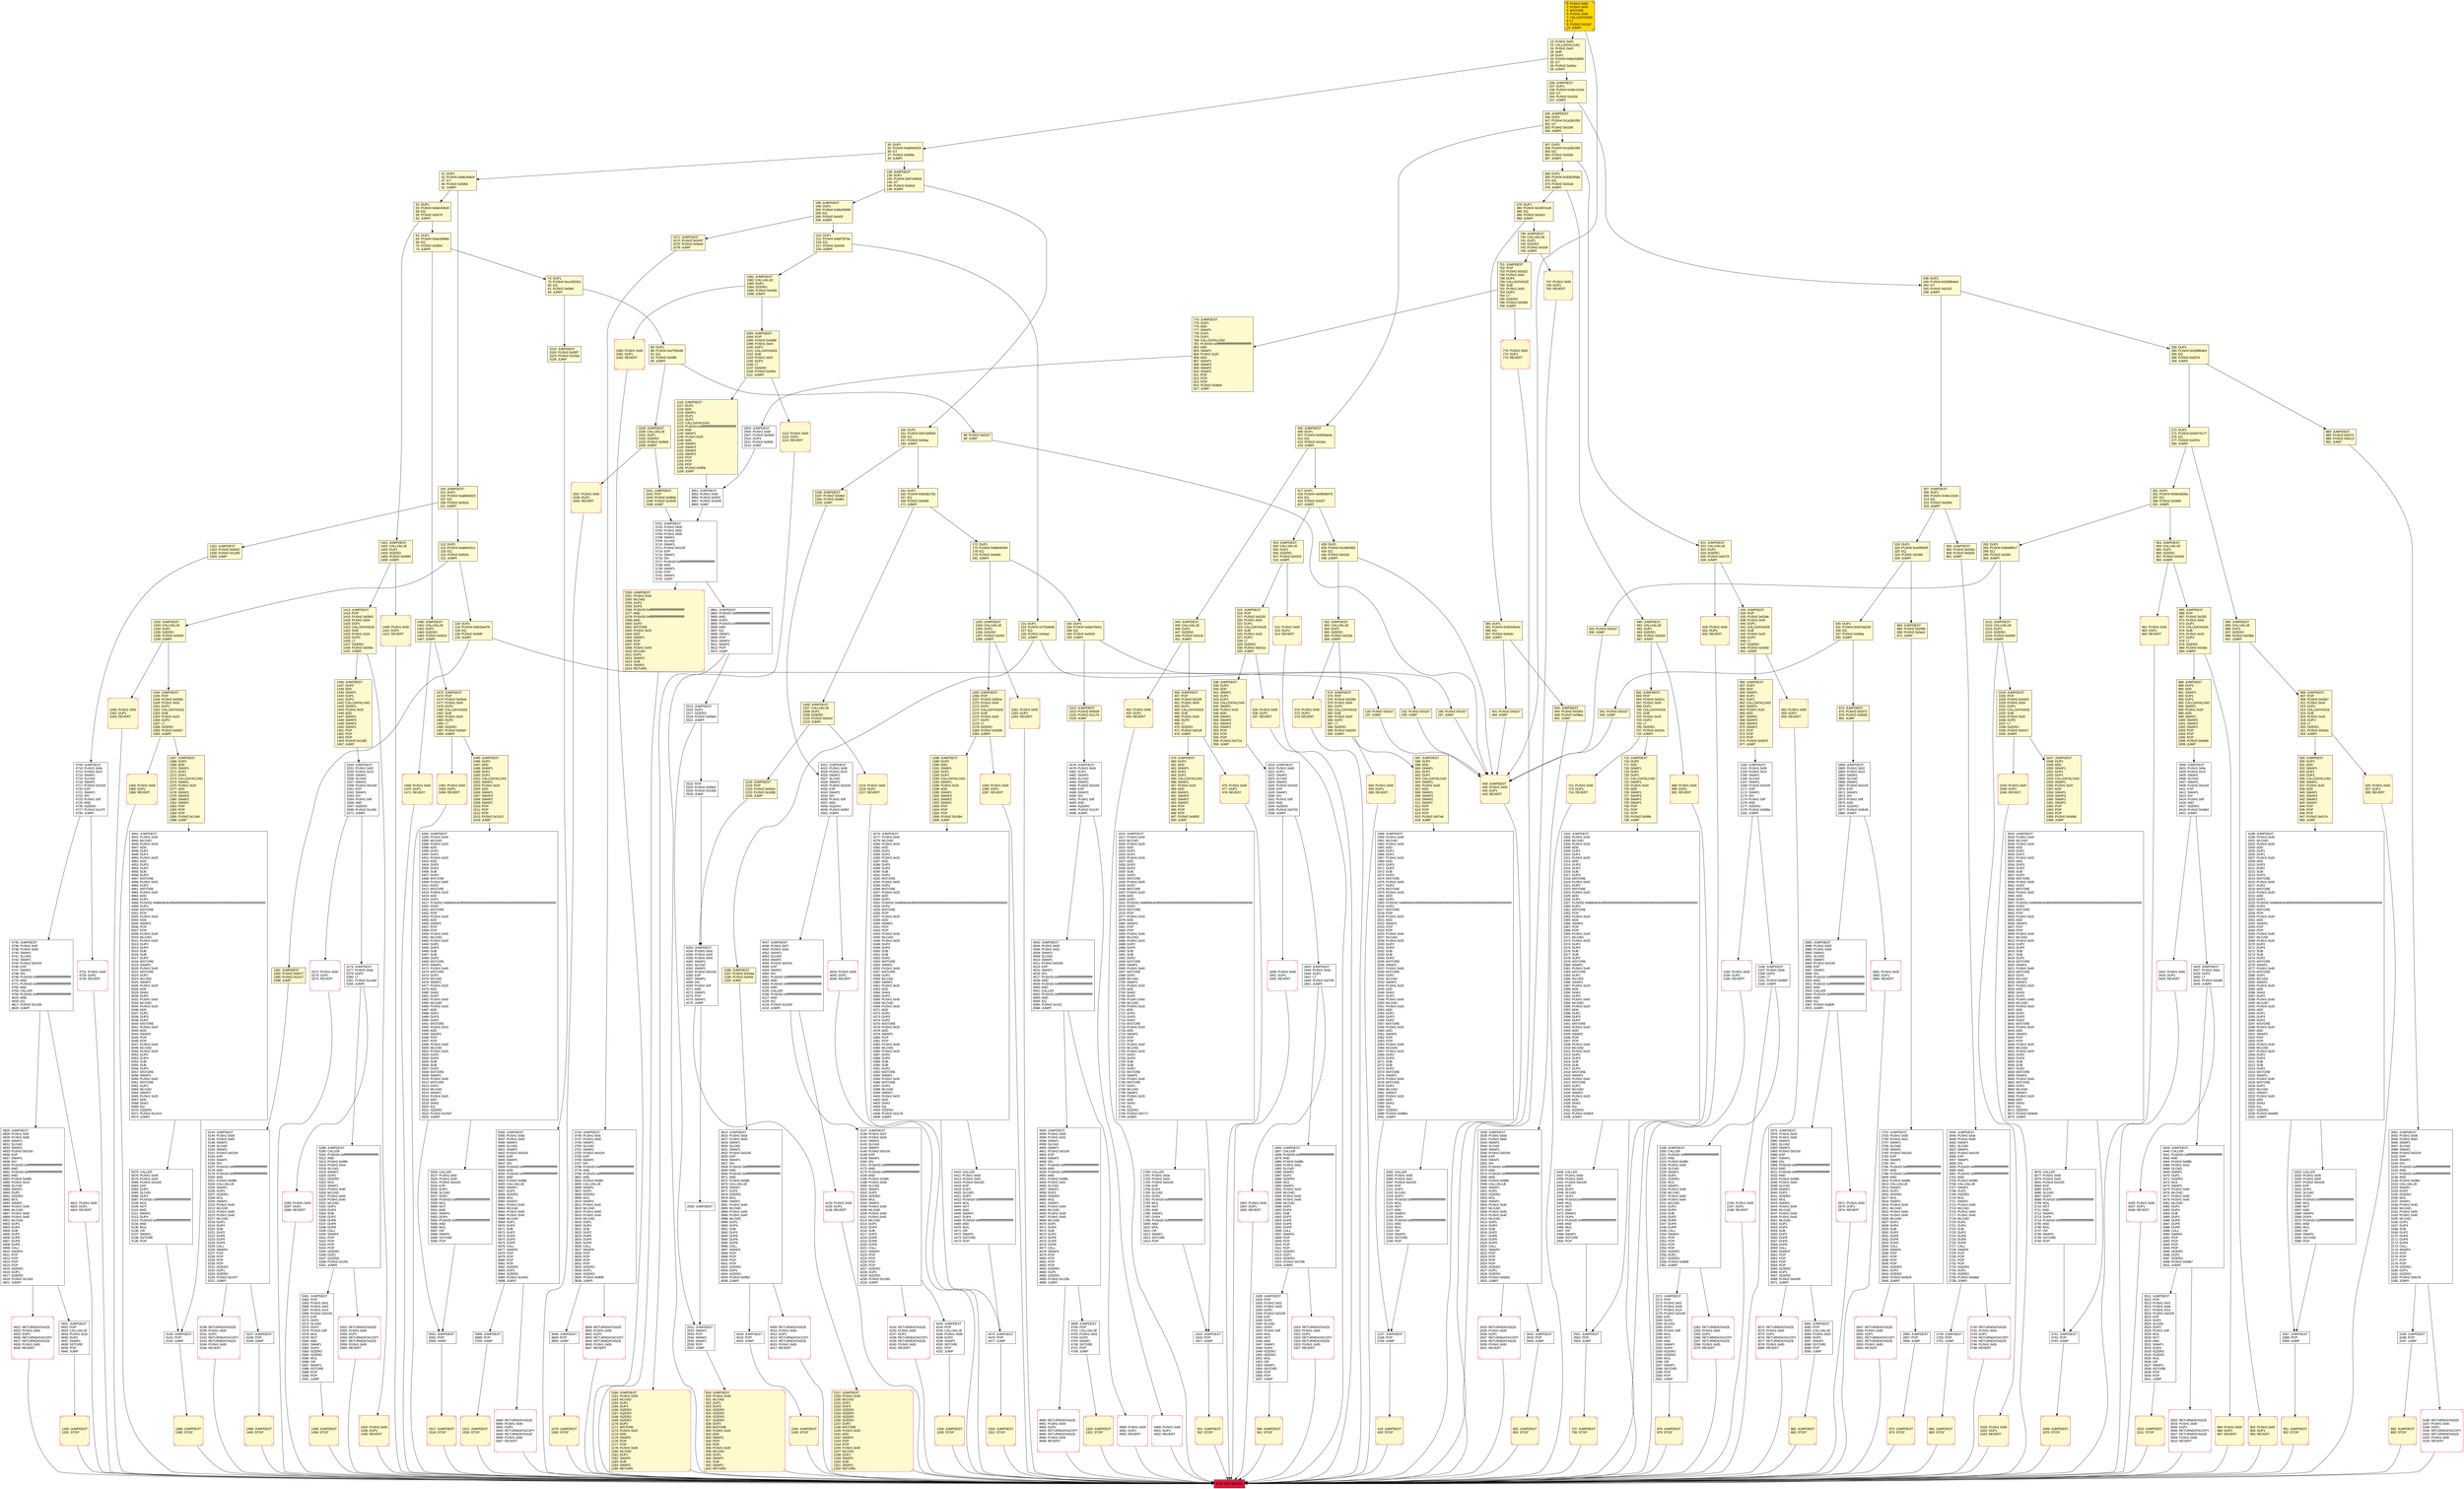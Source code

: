 digraph G {
bgcolor=transparent rankdir=UD;
node [shape=box style=filled color=black fillcolor=white fontname=arial fontcolor=black];
1519 [label="1519: JUMPDEST\l1520: PUSH2 0x05f7\l1523: PUSH2 0x15da\l1526: JUMP\l" fillcolor=lemonchiffon ];
3400 [label="3400: JUMPDEST\l3401: PUSH1 0x0e\l3403: PUSH1 0x14\l3405: SWAP1\l3406: SLOAD\l3407: SWAP1\l3408: PUSH2 0x0100\l3411: EXP\l3412: SWAP1\l3413: DIV\l3414: PUSH1 0xff\l3416: AND\l3417: ISZERO\l3418: PUSH2 0x0d62\l3421: JUMPI\l" ];
303 [label="303: PUSH2 0x01b7\l306: JUMP\l" fillcolor=lemonchiffon ];
3081 [label="3081: JUMPDEST\l3082: POP\l3083: CALLVALUE\l3084: PUSH1 0x04\l3086: DUP2\l3087: SWAP1\l3088: SSTORE\l3089: POP\l3090: JUMP\l" ];
41 [label="41: DUP1\l42: PUSH4 0xb8c406c8\l47: GT\l48: PUSH2 0x0064\l51: JUMPI\l" fillcolor=lemonchiffon ];
818 [label="818: JUMPDEST\l819: PUSH1 0x40\l821: MLOAD\l822: DUP1\l823: DUP3\l824: ISZERO\l825: ISZERO\l826: ISZERO\l827: ISZERO\l828: DUP2\l829: MSTORE\l830: PUSH1 0x20\l832: ADD\l833: SWAP2\l834: POP\l835: POP\l836: PUSH1 0x40\l838: MLOAD\l839: DUP1\l840: SWAP2\l841: SUB\l842: SWAP1\l843: RETURN\l" fillcolor=lemonchiffon shape=Msquare color=crimson ];
2856 [label="2856: JUMPDEST\l2857: POP\l2858: JUMP\l" ];
4825 [label="4825: JUMPDEST\l4826: PUSH1 0x0f\l4828: PUSH1 0x00\l4830: SWAP1\l4831: SLOAD\l4832: SWAP1\l4833: PUSH2 0x0100\l4836: EXP\l4837: SWAP1\l4838: DIV\l4839: PUSH20 0xffffffffffffffffffffffffffffffffffffffff\l4860: AND\l4861: PUSH20 0xffffffffffffffffffffffffffffffffffffffff\l4882: AND\l4883: PUSH2 0x08fc\l4886: PUSH1 0x10\l4888: SLOAD\l4889: SWAP1\l4890: DUP2\l4891: ISZERO\l4892: MUL\l4893: SWAP1\l4894: PUSH1 0x40\l4896: MLOAD\l4897: PUSH1 0x00\l4899: PUSH1 0x40\l4901: MLOAD\l4902: DUP1\l4903: DUP4\l4904: SUB\l4905: DUP2\l4906: DUP6\l4907: DUP9\l4908: DUP9\l4909: CALL\l4910: SWAP4\l4911: POP\l4912: POP\l4913: POP\l4914: POP\l4915: ISZERO\l4916: DUP1\l4917: ISZERO\l4918: PUSH2 0x1343\l4921: JUMPI\l" ];
751 [label="751: JUMPDEST\l752: POP\l753: PUSH2 0x0332\l756: PUSH1 0x04\l758: DUP1\l759: CALLDATASIZE\l760: SUB\l761: PUSH1 0x20\l763: DUP2\l764: LT\l765: ISZERO\l766: PUSH2 0x0306\l769: JUMPI\l" fillcolor=lemonchiffon ];
183 [label="183: DUP1\l184: PUSH4 0xa0e7be01\l189: EQ\l190: PUSH2 0x0520\l193: JUMPI\l" fillcolor=lemonchiffon ];
210 [label="210: DUP1\l211: PUSH4 0x6d70f7ae\l216: EQ\l217: PUSH2 0x0439\l220: JUMPI\l" fillcolor=lemonchiffon ];
3072 [label="3072: RETURNDATASIZE\l3073: PUSH1 0x00\l3075: DUP1\l3076: RETURNDATACOPY\l3077: RETURNDATASIZE\l3078: PUSH1 0x00\l3080: REVERT\l" shape=Msquare color=crimson ];
1468 [label="1468: PUSH1 0x00\l1470: DUP1\l1471: REVERT\l" fillcolor=lemonchiffon shape=Msquare color=crimson ];
1409 [label="1409: PUSH1 0x00\l1411: DUP1\l1412: REVERT\l" fillcolor=lemonchiffon shape=Msquare color=crimson ];
5689 [label="5689: RETURNDATASIZE\l5690: PUSH1 0x00\l5692: DUP1\l5693: RETURNDATACOPY\l5694: RETURNDATASIZE\l5695: PUSH1 0x00\l5697: REVERT\l" shape=Msquare color=crimson ];
951 [label="951: JUMPDEST\l952: STOP\l" fillcolor=lemonchiffon shape=Msquare color=crimson ];
1856 [label="1856: JUMPDEST\l1857: CALLER\l1858: PUSH20 0xffffffffffffffffffffffffffffffffffffffff\l1879: AND\l1880: PUSH2 0x08fc\l1883: PUSH1 0x01\l1885: SLOAD\l1886: SWAP1\l1887: DUP2\l1888: ISZERO\l1889: MUL\l1890: SWAP1\l1891: PUSH1 0x40\l1893: MLOAD\l1894: PUSH1 0x00\l1896: PUSH1 0x40\l1898: MLOAD\l1899: DUP1\l1900: DUP4\l1901: SUB\l1902: DUP2\l1903: DUP6\l1904: DUP9\l1905: DUP9\l1906: CALL\l1907: SWAP4\l1908: POP\l1909: POP\l1910: POP\l1911: POP\l1912: ISZERO\l1913: DUP1\l1914: ISZERO\l1915: PUSH2 0x0788\l1918: JUMPI\l" ];
1458 [label="1458: JUMPDEST\l1459: STOP\l" fillcolor=lemonchiffon shape=Msquare color=crimson ];
1616 [label="1616: JUMPDEST\l1617: PUSH1 0x40\l1619: MLOAD\l1620: PUSH1 0x20\l1622: ADD\l1623: DUP1\l1624: DUP1\l1625: PUSH1 0x20\l1627: ADD\l1628: DUP3\l1629: DUP2\l1630: SUB\l1631: DUP3\l1632: MSTORE\l1633: PUSH1 0x05\l1635: DUP2\l1636: MSTORE\l1637: PUSH1 0x20\l1639: ADD\l1640: DUP1\l1641: PUSH32 0x68656c6c6f000000000000000000000000000000000000000000000000000000\l1674: DUP2\l1675: MSTORE\l1676: POP\l1677: PUSH1 0x20\l1679: ADD\l1680: SWAP2\l1681: POP\l1682: POP\l1683: PUSH1 0x40\l1685: MLOAD\l1686: PUSH1 0x20\l1688: DUP2\l1689: DUP4\l1690: SUB\l1691: SUB\l1692: DUP2\l1693: MSTORE\l1694: SWAP1\l1695: PUSH1 0x40\l1697: MSTORE\l1698: DUP1\l1699: MLOAD\l1700: SWAP1\l1701: PUSH1 0x20\l1703: ADD\l1704: SHA3\l1705: DUP2\l1706: PUSH1 0x40\l1708: MLOAD\l1709: PUSH1 0x20\l1711: ADD\l1712: DUP1\l1713: DUP3\l1714: DUP2\l1715: MSTORE\l1716: PUSH1 0x20\l1718: ADD\l1719: SWAP2\l1720: POP\l1721: POP\l1722: PUSH1 0x40\l1724: MLOAD\l1725: PUSH1 0x20\l1727: DUP2\l1728: DUP4\l1729: SUB\l1730: SUB\l1731: DUP2\l1732: MSTORE\l1733: SWAP1\l1734: PUSH1 0x40\l1736: MSTORE\l1737: DUP1\l1738: MLOAD\l1739: SWAP1\l1740: PUSH1 0x20\l1742: ADD\l1743: SHA3\l1744: EQ\l1745: ISZERO\l1746: PUSH2 0x0717\l1749: JUMPI\l" ];
902 [label="902: PUSH1 0x00\l904: DUP1\l905: REVERT\l" fillcolor=lemonchiffon shape=Msquare color=crimson ];
3848 [label="3848: JUMPDEST\l3849: POP\l3850: JUMP\l" ];
1815 [label="1815: JUMPDEST\l1816: POP\l1817: JUMP\l" ];
1081 [label="1081: JUMPDEST\l1082: CALLVALUE\l1083: DUP1\l1084: ISZERO\l1085: PUSH2 0x0445\l1088: JUMPI\l" fillcolor=lemonchiffon ];
345 [label="345: JUMPDEST\l346: DUP1\l347: PUSH4 0x1a28c356\l352: GT\l353: PUSH2 0x0195\l356: JUMPI\l" fillcolor=lemonchiffon ];
538 [label="538: JUMPDEST\l539: DUP2\l540: ADD\l541: SWAP1\l542: DUP1\l543: DUP1\l544: CALLDATALOAD\l545: SWAP1\l546: PUSH1 0x20\l548: ADD\l549: SWAP1\l550: SWAP3\l551: SWAP2\l552: SWAP1\l553: POP\l554: POP\l555: POP\l556: PUSH2 0x071a\l559: JUMP\l" fillcolor=lemonchiffon ];
4499 [label="4499: PUSH1 0x00\l4501: DUP1\l4502: REVERT\l" shape=Msquare color=crimson ];
2885 [label="2885: JUMPDEST\l2886: PUSH1 0x03\l2888: PUSH1 0x00\l2890: SWAP1\l2891: SLOAD\l2892: SWAP1\l2893: PUSH2 0x0100\l2896: EXP\l2897: SWAP1\l2898: DIV\l2899: PUSH20 0xffffffffffffffffffffffffffffffffffffffff\l2920: AND\l2921: PUSH20 0xffffffffffffffffffffffffffffffffffffffff\l2942: AND\l2943: CALLER\l2944: PUSH20 0xffffffffffffffffffffffffffffffffffffffff\l2965: AND\l2966: EQ\l2967: PUSH2 0x0b9f\l2970: JUMPI\l" ];
248 [label="248: DUP1\l249: PUSH4 0x5289b4e3\l254: GT\l255: PUSH2 0x0133\l258: JUMPI\l" fillcolor=lemonchiffon ];
715 [label="715: JUMPDEST\l716: DUP2\l717: ADD\l718: SWAP1\l719: DUP1\l720: DUP1\l721: CALLDATALOAD\l722: SWAP1\l723: PUSH1 0x20\l725: ADD\l726: SWAP1\l727: SWAP3\l728: SWAP2\l729: SWAP1\l730: POP\l731: POP\l732: POP\l733: PUSH2 0x08fe\l736: JUMP\l" fillcolor=lemonchiffon ];
1495 [label="1495: JUMPDEST\l1496: DUP2\l1497: ADD\l1498: SWAP1\l1499: DUP1\l1500: DUP1\l1501: CALLDATALOAD\l1502: SWAP1\l1503: PUSH1 0x20\l1505: ADD\l1506: SWAP1\l1507: SWAP3\l1508: SWAP2\l1509: SWAP1\l1510: POP\l1511: POP\l1512: POP\l1513: PUSH2 0x1510\l1516: JUMP\l" fillcolor=lemonchiffon ];
1432 [label="1432: PUSH1 0x00\l1434: DUP1\l1435: REVERT\l" fillcolor=lemonchiffon shape=Msquare color=crimson ];
2971 [label="2971: PUSH1 0x00\l2973: DUP1\l2974: REVERT\l" shape=Msquare color=crimson ];
925 [label="925: PUSH1 0x00\l927: DUP1\l928: REVERT\l" fillcolor=lemonchiffon shape=Msquare color=crimson ];
74 [label="74: DUP1\l75: PUSH4 0xcc0352b2\l80: EQ\l81: PUSH2 0x05ef\l84: JUMPI\l" fillcolor=lemonchiffon ];
161 [label="161: DUP1\l162: PUSH4 0x923b1762\l167: EQ\l168: PUSH2 0x04b6\l171: JUMPI\l" fillcolor=lemonchiffon ];
874 [label="874: JUMPDEST\l875: PUSH2 0x0372\l878: PUSH2 0x0b2b\l881: JUMP\l" fillcolor=lemonchiffon ];
2531 [label="2531: JUMPDEST\l2532: SWAP1\l2533: POP\l2534: SWAP2\l2535: SWAP1\l2536: POP\l2537: JUMP\l" ];
4690 [label="4690: RETURNDATASIZE\l4691: PUSH1 0x00\l4693: DUP1\l4694: RETURNDATACOPY\l4695: RETURNDATASIZE\l4696: PUSH1 0x00\l4698: REVERT\l" shape=Msquare color=crimson ];
123 [label="123: DUP1\l124: PUSH4 0xb51be47b\l129: EQ\l130: PUSH2 0x056f\l133: JUMPI\l" fillcolor=lemonchiffon ];
1186 [label="1186: JUMPDEST\l1187: PUSH2 0x04aa\l1190: PUSH2 0x0f4a\l1193: JUMP\l" fillcolor=lemonchiffon ];
3426 [label="3426: JUMPDEST\l3427: PUSH1 0x0a\l3429: DUP2\l3430: LT\l3431: PUSH2 0x0d6f\l3434: JUMPI\l" ];
4589 [label="4589: PUSH1 0x00\l4591: DUP1\l4592: REVERT\l" shape=Msquare color=crimson ];
4941 [label="4941: JUMPDEST\l4942: PUSH1 0x40\l4944: MLOAD\l4945: PUSH1 0x20\l4947: ADD\l4948: DUP1\l4949: DUP1\l4950: PUSH1 0x20\l4952: ADD\l4953: DUP3\l4954: DUP2\l4955: SUB\l4956: DUP3\l4957: MSTORE\l4958: PUSH1 0x05\l4960: DUP2\l4961: MSTORE\l4962: PUSH1 0x20\l4964: ADD\l4965: DUP1\l4966: PUSH32 0x68656c6c6f000000000000000000000000000000000000000000000000000000\l4999: DUP2\l5000: MSTORE\l5001: POP\l5002: PUSH1 0x20\l5004: ADD\l5005: SWAP2\l5006: POP\l5007: POP\l5008: PUSH1 0x40\l5010: MLOAD\l5011: PUSH1 0x20\l5013: DUP2\l5014: DUP4\l5015: SUB\l5016: SUB\l5017: DUP2\l5018: MSTORE\l5019: SWAP1\l5020: PUSH1 0x40\l5022: MSTORE\l5023: DUP1\l5024: MLOAD\l5025: SWAP1\l5026: PUSH1 0x20\l5028: ADD\l5029: SHA3\l5030: DUP2\l5031: PUSH1 0x40\l5033: MLOAD\l5034: PUSH1 0x20\l5036: ADD\l5037: DUP1\l5038: DUP3\l5039: DUP2\l5040: MSTORE\l5041: PUSH1 0x20\l5043: ADD\l5044: SWAP2\l5045: POP\l5046: POP\l5047: PUSH1 0x40\l5049: MLOAD\l5050: PUSH1 0x20\l5052: DUP2\l5053: DUP4\l5054: SUB\l5055: SUB\l5056: DUP2\l5057: MSTORE\l5058: SWAP1\l5059: PUSH1 0x40\l5061: MSTORE\l5062: DUP1\l5063: MLOAD\l5064: SWAP1\l5065: PUSH1 0x20\l5067: ADD\l5068: SHA3\l5069: EQ\l5070: ISZERO\l5071: PUSH2 0x1414\l5074: JUMPI\l" ];
680 [label="680: JUMPDEST\l681: CALLVALUE\l682: DUP1\l683: ISZERO\l684: PUSH2 0x02b4\l687: JUMPI\l" fillcolor=lemonchiffon ];
2633 [label="2633: RETURNDATASIZE\l2634: PUSH1 0x00\l2636: DUP1\l2637: RETURNDATACOPY\l2638: RETURNDATASIZE\l2639: PUSH1 0x00\l2641: REVERT\l" shape=Msquare color=crimson ];
5075 [label="5075: CALLER\l5076: PUSH1 0x09\l5078: PUSH1 0x00\l5080: PUSH2 0x0100\l5083: EXP\l5084: DUP2\l5085: SLOAD\l5086: DUP2\l5087: PUSH20 0xffffffffffffffffffffffffffffffffffffffff\l5108: MUL\l5109: NOT\l5110: AND\l5111: SWAP1\l5112: DUP4\l5113: PUSH20 0xffffffffffffffffffffffffffffffffffffffff\l5134: AND\l5135: MUL\l5136: OR\l5137: SWAP1\l5138: SSTORE\l5139: POP\l" ];
2186 [label="2186: JUMPDEST\l2187: PUSH1 0x0a\l2189: DUP2\l2190: LT\l2191: PUSH2 0x0897\l2194: JUMPI\l" ];
1206 [label="1206: JUMPDEST\l1207: CALLVALUE\l1208: DUP1\l1209: ISZERO\l1210: PUSH2 0x04c2\l1213: JUMPI\l" fillcolor=lemonchiffon ];
988 [label="988: JUMPDEST\l989: DUP2\l990: ADD\l991: SWAP1\l992: DUP1\l993: DUP1\l994: CALLDATALOAD\l995: SWAP1\l996: PUSH1 0x20\l998: ADD\l999: SWAP1\l1000: SWAP3\l1001: SWAP2\l1002: SWAP1\l1003: POP\l1004: POP\l1005: POP\l1006: PUSH2 0x0d48\l1009: JUMP\l" fillcolor=lemonchiffon ];
4475 [label="4475: JUMPDEST\l4476: POP\l4477: JUMP\l" ];
1020 [label="1020: PUSH1 0x00\l1022: DUP1\l1023: REVERT\l" fillcolor=lemonchiffon shape=Msquare color=crimson ];
5594 [label="5594: JUMPDEST\l5595: PUSH1 0x0b\l5597: PUSH1 0x00\l5599: SWAP1\l5600: SLOAD\l5601: SWAP1\l5602: PUSH2 0x0100\l5605: EXP\l5606: SWAP1\l5607: DIV\l5608: PUSH20 0xffffffffffffffffffffffffffffffffffffffff\l5629: AND\l5630: PUSH20 0xffffffffffffffffffffffffffffffffffffffff\l5651: AND\l5652: PUSH2 0x08fc\l5655: CALLVALUE\l5656: SWAP1\l5657: DUP2\l5658: ISZERO\l5659: MUL\l5660: SWAP1\l5661: PUSH1 0x40\l5663: MLOAD\l5664: PUSH1 0x00\l5666: PUSH1 0x40\l5668: MLOAD\l5669: DUP1\l5670: DUP4\l5671: SUB\l5672: DUP2\l5673: DUP6\l5674: DUP9\l5675: DUP9\l5676: CALL\l5677: SWAP4\l5678: POP\l5679: POP\l5680: POP\l5681: POP\l5682: ISZERO\l5683: DUP1\l5684: ISZERO\l5685: PUSH2 0x1642\l5688: JUMPI\l" ];
511 [label="511: PUSH1 0x00\l513: DUP1\l514: REVERT\l" fillcolor=lemonchiffon shape=Msquare color=crimson ];
319 [label="319: DUP1\l320: PUSH4 0x4cf90cf9\l325: EQ\l326: PUSH2 0x0360\l329: JUMPI\l" fillcolor=lemonchiffon ];
961 [label="961: PUSH1 0x00\l963: DUP1\l964: REVERT\l" fillcolor=lemonchiffon shape=Msquare color=crimson ];
501 [label="501: JUMPDEST\l502: STOP\l" fillcolor=lemonchiffon shape=Msquare color=crimson ];
0 [label="0: PUSH1 0x80\l2: PUSH1 0x40\l4: MSTORE\l5: PUSH1 0x04\l7: CALLDATASIZE\l8: LT\l9: PUSH2 0x01b7\l12: JUMPI\l" fillcolor=lemonchiffon shape=Msquare fillcolor=gold ];
3397 [label="3397: JUMPDEST\l3398: POP\l3399: JUMP\l" ];
1401 [label="1401: JUMPDEST\l1402: CALLVALUE\l1403: DUP1\l1404: ISZERO\l1405: PUSH2 0x0585\l1408: JUMPI\l" fillcolor=lemonchiffon ];
1527 [label="1527: JUMPDEST\l1528: STOP\l" fillcolor=lemonchiffon shape=Msquare color=crimson ];
390 [label="390: DUP1\l391: PUSH4 0x45345e4c\l396: EQ\l397: PUSH2 0x034c\l400: JUMPI\l" fillcolor=lemonchiffon ];
112 [label="112: DUP1\l113: PUSH4 0xa8e542c1\l118: EQ\l119: PUSH2 0x0534\l122: JUMPI\l" fillcolor=lemonchiffon ];
452 [label="452: PUSH1 0x00\l454: DUP1\l455: REVERT\l" fillcolor=lemonchiffon shape=Msquare color=crimson ];
1010 [label="1010: JUMPDEST\l1011: STOP\l" fillcolor=lemonchiffon shape=Msquare color=crimson ];
456 [label="456: JUMPDEST\l457: POP\l458: PUSH2 0x01f5\l461: PUSH1 0x04\l463: DUP1\l464: CALLDATASIZE\l465: SUB\l466: PUSH1 0x20\l468: DUP2\l469: LT\l470: ISZERO\l471: PUSH2 0x01df\l474: JUMPI\l" fillcolor=lemonchiffon ];
3186 [label="3186: RETURNDATASIZE\l3187: PUSH1 0x00\l3189: DUP1\l3190: RETURNDATACOPY\l3191: RETURNDATASIZE\l3192: PUSH1 0x00\l3194: REVERT\l" shape=Msquare color=crimson ];
4043 [label="4043: PUSH1 0x00\l4045: DUP1\l4046: REVERT\l" shape=Msquare color=crimson ];
379 [label="379: DUP1\l380: PUSH4 0x3367cca5\l385: EQ\l386: PUSH2 0x02e3\l389: JUMPI\l" fillcolor=lemonchiffon ];
5238 [label="5238: RETURNDATASIZE\l5239: PUSH1 0x00\l5241: DUP1\l5242: RETURNDATACOPY\l5243: RETURNDATASIZE\l5244: PUSH1 0x00\l5246: REVERT\l" shape=Msquare color=crimson ];
1332 [label="1332: JUMPDEST\l1333: CALLVALUE\l1334: DUP1\l1335: ISZERO\l1336: PUSH2 0x0540\l1339: JUMPI\l" fillcolor=lemonchiffon ];
1391 [label="1391: JUMPDEST\l1392: PUSH2 0x0577\l1395: PUSH2 0x1417\l1398: JUMP\l" fillcolor=lemonchiffon ];
5743 [label="5743: EXIT BLOCK\l" fillcolor=crimson ];
236 [label="236: JUMPDEST\l237: DUP1\l238: PUSH4 0x4bc11b2e\l243: GT\l244: PUSH2 0x0159\l247: JUMPI\l" fillcolor=lemonchiffon ];
1491 [label="1491: PUSH1 0x00\l1493: DUP1\l1494: REVERT\l" fillcolor=lemonchiffon shape=Msquare color=crimson ];
1529 [label="1529: JUMPDEST\l1530: CALLVALUE\l1531: DUP1\l1532: ISZERO\l1533: PUSH2 0x0605\l1536: JUMPI\l" fillcolor=lemonchiffon ];
1218 [label="1218: JUMPDEST\l1219: POP\l1220: PUSH2 0x04cb\l1223: PUSH2 0x109d\l1226: JUMP\l" fillcolor=lemonchiffon ];
984 [label="984: PUSH1 0x00\l986: DUP1\l987: REVERT\l" fillcolor=lemonchiffon shape=Msquare color=crimson ];
1517 [label="1517: JUMPDEST\l1518: STOP\l" fillcolor=lemonchiffon shape=Msquare color=crimson ];
475 [label="475: PUSH1 0x00\l477: DUP1\l478: REVERT\l" fillcolor=lemonchiffon shape=Msquare color=crimson ];
341 [label="341: PUSH2 0x01b7\l344: JUMP\l" fillcolor=lemonchiffon ];
4047 [label="4047: JUMPDEST\l4048: PUSH1 0x07\l4050: PUSH1 0x00\l4052: SWAP1\l4053: SLOAD\l4054: SWAP1\l4055: PUSH2 0x0100\l4058: EXP\l4059: SWAP1\l4060: DIV\l4061: PUSH20 0xffffffffffffffffffffffffffffffffffffffff\l4082: AND\l4083: PUSH20 0xffffffffffffffffffffffffffffffffffffffff\l4104: AND\l4105: CALLER\l4106: PUSH20 0xffffffffffffffffffffffffffffffffffffffff\l4127: AND\l4128: EQ\l4129: PUSH2 0x1029\l4132: JUMPI\l" ];
1310 [label="1310: JUMPDEST\l1311: STOP\l" fillcolor=lemonchiffon shape=Msquare color=crimson ];
1839 [label="1839: PUSH1 0x00\l1841: DUP1\l1842: REVERT\l" shape=Msquare color=crimson ];
4234 [label="4234: RETURNDATASIZE\l4235: PUSH1 0x00\l4237: DUP1\l4238: RETURNDATACOPY\l4239: RETURNDATASIZE\l4240: PUSH1 0x00\l4242: REVERT\l" shape=Msquare color=crimson ];
854 [label="854: JUMPDEST\l855: PUSH2 0x035e\l858: PUSH2 0x0a55\l861: JUMP\l" fillcolor=lemonchiffon ];
4018 [label="4018: JUMPDEST\l4019: POP\l4020: JUMP\l" ];
4410 [label="4410: CALLER\l4411: PUSH1 0x0d\l4413: PUSH1 0x00\l4415: PUSH2 0x0100\l4418: EXP\l4419: DUP2\l4420: SLOAD\l4421: DUP2\l4422: PUSH20 0xffffffffffffffffffffffffffffffffffffffff\l4443: MUL\l4444: NOT\l4445: AND\l4446: SWAP1\l4447: DUP4\l4448: PUSH20 0xffffffffffffffffffffffffffffffffffffffff\l4469: AND\l4470: MUL\l4471: OR\l4472: SWAP1\l4473: SSTORE\l4474: POP\l" ];
1340 [label="1340: PUSH1 0x00\l1342: DUP1\l1343: REVERT\l" fillcolor=lemonchiffon shape=Msquare color=crimson ];
1852 [label="1852: PUSH1 0x00\l1854: DUP1\l1855: REVERT\l" shape=Msquare color=crimson ];
5392 [label="5392: JUMPDEST\l5393: PUSH1 0x40\l5395: MLOAD\l5396: PUSH1 0x20\l5398: ADD\l5399: DUP1\l5400: DUP1\l5401: PUSH1 0x20\l5403: ADD\l5404: DUP3\l5405: DUP2\l5406: SUB\l5407: DUP3\l5408: MSTORE\l5409: PUSH1 0x05\l5411: DUP2\l5412: MSTORE\l5413: PUSH1 0x20\l5415: ADD\l5416: DUP1\l5417: PUSH32 0x68656c6c6f000000000000000000000000000000000000000000000000000000\l5450: DUP2\l5451: MSTORE\l5452: POP\l5453: PUSH1 0x20\l5455: ADD\l5456: SWAP2\l5457: POP\l5458: POP\l5459: PUSH1 0x40\l5461: MLOAD\l5462: PUSH1 0x20\l5464: DUP2\l5465: DUP4\l5466: SUB\l5467: SUB\l5468: DUP2\l5469: MSTORE\l5470: SWAP1\l5471: PUSH1 0x40\l5473: MSTORE\l5474: DUP1\l5475: MLOAD\l5476: SWAP1\l5477: PUSH1 0x20\l5479: ADD\l5480: SHA3\l5481: DUP2\l5482: PUSH1 0x40\l5484: MLOAD\l5485: PUSH1 0x20\l5487: ADD\l5488: DUP1\l5489: DUP3\l5490: DUP2\l5491: MSTORE\l5492: PUSH1 0x20\l5494: ADD\l5495: SWAP2\l5496: POP\l5497: POP\l5498: PUSH1 0x40\l5500: MLOAD\l5501: PUSH1 0x20\l5503: DUP2\l5504: DUP4\l5505: SUB\l5506: SUB\l5507: DUP2\l5508: MSTORE\l5509: SWAP1\l5510: PUSH1 0x40\l5512: MSTORE\l5513: DUP1\l5514: MLOAD\l5515: SWAP1\l5516: PUSH1 0x20\l5518: ADD\l5519: SHA3\l5520: EQ\l5521: ISZERO\l5522: PUSH2 0x15d7\l5525: JUMPI\l" ];
770 [label="770: PUSH1 0x00\l772: DUP1\l773: REVERT\l" fillcolor=lemonchiffon shape=Msquare color=crimson ];
1284 [label="1284: PUSH1 0x00\l1286: DUP1\l1287: REVERT\l" fillcolor=lemonchiffon shape=Msquare color=crimson ];
1330 [label="1330: JUMPDEST\l1331: STOP\l" fillcolor=lemonchiffon shape=Msquare color=crimson ];
85 [label="85: DUP1\l86: PUSH4 0xe7f43c68\l91: EQ\l92: PUSH2 0x05f9\l95: JUMPI\l" fillcolor=lemonchiffon ];
100 [label="100: JUMPDEST\l101: DUP1\l102: PUSH4 0xa80e5d23\l107: EQ\l108: PUSH2 0x052a\l111: JUMPI\l" fillcolor=lemonchiffon ];
2740 [label="2740: RETURNDATASIZE\l2741: PUSH1 0x00\l2743: DUP1\l2744: RETURNDATACOPY\l2745: RETURNDATASIZE\l2746: PUSH1 0x00\l2748: REVERT\l" shape=Msquare color=crimson ];
894 [label="894: JUMPDEST\l895: CALLVALUE\l896: DUP1\l897: ISZERO\l898: PUSH2 0x038a\l901: JUMPI\l" fillcolor=lemonchiffon ];
2436 [label="2436: CALLER\l2437: PUSH1 0x0e\l2439: PUSH1 0x00\l2441: PUSH2 0x0100\l2444: EXP\l2445: DUP2\l2446: SLOAD\l2447: DUP2\l2448: PUSH20 0xffffffffffffffffffffffffffffffffffffffff\l2469: MUL\l2470: NOT\l2471: AND\l2472: SWAP1\l2473: DUP4\l2474: PUSH20 0xffffffffffffffffffffffffffffffffffffffff\l2495: AND\l2496: MUL\l2497: OR\l2498: SWAP1\l2499: SSTORE\l2500: POP\l" ];
401 [label="401: PUSH2 0x01b7\l404: JUMP\l" fillcolor=lemonchiffon ];
1320 [label="1320: JUMPDEST\l1321: STOP\l" fillcolor=lemonchiffon shape=Msquare color=crimson ];
852 [label="852: JUMPDEST\l853: STOP\l" fillcolor=lemonchiffon shape=Msquare color=crimson ];
597 [label="597: JUMPDEST\l598: DUP2\l599: ADD\l600: SWAP1\l601: DUP1\l602: DUP1\l603: CALLDATALOAD\l604: SWAP1\l605: PUSH1 0x20\l607: ADD\l608: SWAP1\l609: SWAP3\l610: SWAP2\l611: SWAP1\l612: POP\l613: POP\l614: POP\l615: PUSH2 0x07a6\l618: JUMP\l" fillcolor=lemonchiffon ];
774 [label="774: JUMPDEST\l775: DUP2\l776: ADD\l777: SWAP1\l778: DUP1\l779: DUP1\l780: CALLDATALOAD\l781: PUSH20 0xffffffffffffffffffffffffffffffffffffffff\l802: AND\l803: SWAP1\l804: PUSH1 0x20\l806: ADD\l807: SWAP1\l808: SWAP3\l809: SWAP2\l810: SWAP1\l811: POP\l812: POP\l813: POP\l814: PUSH2 0x09c8\l817: JUMP\l" fillcolor=lemonchiffon ];
4137 [label="4137: JUMPDEST\l4138: PUSH1 0x07\l4140: PUSH1 0x00\l4142: SWAP1\l4143: SLOAD\l4144: SWAP1\l4145: PUSH2 0x0100\l4148: EXP\l4149: SWAP1\l4150: DIV\l4151: PUSH20 0xffffffffffffffffffffffffffffffffffffffff\l4172: AND\l4173: PUSH20 0xffffffffffffffffffffffffffffffffffffffff\l4194: AND\l4195: PUSH2 0x08fc\l4198: PUSH1 0x08\l4200: SLOAD\l4201: SWAP1\l4202: DUP2\l4203: ISZERO\l4204: MUL\l4205: SWAP1\l4206: PUSH1 0x40\l4208: MLOAD\l4209: PUSH1 0x00\l4211: PUSH1 0x40\l4213: MLOAD\l4214: DUP1\l4215: DUP4\l4216: SUB\l4217: DUP2\l4218: DUP6\l4219: DUP9\l4220: DUP9\l4221: CALL\l4222: SWAP4\l4223: POP\l4224: POP\l4225: POP\l4226: POP\l4227: ISZERO\l4228: DUP1\l4229: ISZERO\l4230: PUSH2 0x1093\l4233: JUMPI\l" ];
172 [label="172: DUP1\l173: PUSH4 0x9bb0b30d\l178: EQ\l179: PUSH2 0x04e5\l182: JUMPI\l" fillcolor=lemonchiffon ];
3439 [label="3439: JUMPDEST\l3440: CALLER\l3441: PUSH20 0xffffffffffffffffffffffffffffffffffffffff\l3462: AND\l3463: PUSH2 0x08fc\l3466: PUSH1 0x10\l3468: SLOAD\l3469: SWAP1\l3470: DUP2\l3471: ISZERO\l3472: MUL\l3473: SWAP1\l3474: PUSH1 0x40\l3476: MLOAD\l3477: PUSH1 0x00\l3479: PUSH1 0x40\l3481: MLOAD\l3482: DUP1\l3483: DUP4\l3484: SUB\l3485: DUP2\l3486: DUP6\l3487: DUP9\l3488: DUP9\l3489: CALL\l3490: SWAP4\l3491: POP\l3492: POP\l3493: POP\l3494: POP\l3495: ISZERO\l3496: DUP1\l3497: ISZERO\l3498: PUSH2 0x0db7\l3501: JUMPI\l" ];
862 [label="862: JUMPDEST\l863: STOP\l" fillcolor=lemonchiffon shape=Msquare color=crimson ];
3744 [label="3744: JUMPDEST\l3745: PUSH1 0x0c\l3747: PUSH1 0x00\l3749: SWAP1\l3750: SLOAD\l3751: SWAP1\l3752: PUSH2 0x0100\l3755: EXP\l3756: SWAP1\l3757: DIV\l3758: PUSH20 0xffffffffffffffffffffffffffffffffffffffff\l3779: AND\l3780: PUSH20 0xffffffffffffffffffffffffffffffffffffffff\l3801: AND\l3802: PUSH2 0x08fc\l3805: CALLVALUE\l3806: SWAP1\l3807: DUP2\l3808: ISZERO\l3809: MUL\l3810: SWAP1\l3811: PUSH1 0x40\l3813: MLOAD\l3814: PUSH1 0x00\l3816: PUSH1 0x40\l3818: MLOAD\l3819: DUP1\l3820: DUP4\l3821: SUB\l3822: DUP2\l3823: DUP6\l3824: DUP9\l3825: DUP9\l3826: CALL\l3827: SWAP4\l3828: POP\l3829: POP\l3830: POP\l3831: POP\l3832: ISZERO\l3833: DUP1\l3834: ISZERO\l3835: PUSH2 0x0f08\l3838: JUMPI\l" ];
3435 [label="3435: PUSH1 0x00\l3437: DUP1\l3438: REVERT\l" shape=Msquare color=crimson ];
2262 [label="2262: RETURNDATASIZE\l2263: PUSH1 0x00\l2265: DUP1\l2266: RETURNDATACOPY\l2267: RETURNDATASIZE\l2268: PUSH1 0x00\l2270: REVERT\l" shape=Msquare color=crimson ];
3851 [label="3851: JUMPDEST\l3852: PUSH1 0x00\l3854: PUSH2 0x0f15\l3857: PUSH2 0x1645\l3860: JUMP\l" ];
3676 [label="3676: CALLER\l3677: PUSH1 0x0b\l3679: PUSH1 0x00\l3681: PUSH2 0x0100\l3684: EXP\l3685: DUP2\l3686: SLOAD\l3687: DUP2\l3688: PUSH20 0xffffffffffffffffffffffffffffffffffffffff\l3709: MUL\l3710: NOT\l3711: AND\l3712: SWAP1\l3713: DUP4\l3714: PUSH20 0xffffffffffffffffffffffffffffffffffffffff\l3735: AND\l3736: MUL\l3737: OR\l3738: SWAP1\l3739: SSTORE\l3740: POP\l" ];
1093 [label="1093: JUMPDEST\l1094: POP\l1095: PUSH2 0x0488\l1098: PUSH1 0x04\l1100: DUP1\l1101: CALLDATASIZE\l1102: SUB\l1103: PUSH1 0x20\l1105: DUP2\l1106: LT\l1107: ISZERO\l1108: PUSH2 0x045c\l1111: JUMPI\l" fillcolor=lemonchiffon ];
1541 [label="1541: JUMPDEST\l1542: POP\l1543: PUSH2 0x060e\l1546: PUSH2 0x1645\l1549: JUMP\l" fillcolor=lemonchiffon ];
368 [label="368: DUP1\l369: PUSH4 0x30dc958a\l374: EQ\l375: PUSH2 0x02a8\l378: JUMPI\l" fillcolor=lemonchiffon ];
929 [label="929: JUMPDEST\l930: DUP2\l931: ADD\l932: SWAP1\l933: DUP1\l934: DUP1\l935: CALLDATALOAD\l936: SWAP1\l937: PUSH1 0x20\l939: ADD\l940: SWAP1\l941: SWAP3\l942: SWAP2\l943: SWAP1\l944: POP\l945: POP\l946: POP\l947: PUSH2 0x0c7e\l950: JUMP\l" fillcolor=lemonchiffon ];
2881 [label="2881: PUSH1 0x00\l2883: DUP1\l2884: REVERT\l" shape=Msquare color=crimson ];
2501 [label="2501: JUMPDEST\l2502: POP\l2503: JUMP\l" ];
1399 [label="1399: JUMPDEST\l1400: STOP\l" fillcolor=lemonchiffon shape=Msquare color=crimson ];
1436 [label="1436: JUMPDEST\l1437: DUP2\l1438: ADD\l1439: SWAP1\l1440: DUP1\l1441: DUP1\l1442: CALLDATALOAD\l1443: SWAP1\l1444: PUSH1 0x20\l1446: ADD\l1447: SWAP1\l1448: SWAP3\l1449: SWAP2\l1450: SWAP1\l1451: POP\l1452: POP\l1453: POP\l1454: PUSH2 0x1482\l1457: JUMP\l" fillcolor=lemonchiffon ];
656 [label="656: JUMPDEST\l657: DUP2\l658: ADD\l659: SWAP1\l660: DUP1\l661: DUP1\l662: CALLDATALOAD\l663: SWAP1\l664: PUSH1 0x20\l666: ADD\l667: SWAP1\l668: SWAP3\l669: SWAP2\l670: SWAP1\l671: POP\l672: POP\l673: POP\l674: PUSH2 0x0870\l677: JUMP\l" fillcolor=lemonchiffon ];
3839 [label="3839: RETURNDATASIZE\l3840: PUSH1 0x00\l3842: DUP1\l3843: RETURNDATACOPY\l3844: RETURNDATASIZE\l3845: PUSH1 0x00\l3847: REVERT\l" shape=Msquare color=crimson ];
4478 [label="4478: JUMPDEST\l4479: PUSH1 0x00\l4481: DUP1\l4482: SWAP1\l4483: SLOAD\l4484: SWAP1\l4485: PUSH2 0x0100\l4488: EXP\l4489: SWAP1\l4490: DIV\l4491: PUSH1 0xff\l4493: AND\l4494: ISZERO\l4495: PUSH2 0x1197\l4498: JUMPI\l" ];
882 [label="882: JUMPDEST\l883: STOP\l" fillcolor=lemonchiffon shape=Msquare color=crimson ];
892 [label="892: JUMPDEST\l893: STOP\l" fillcolor=lemonchiffon shape=Msquare color=crimson ];
5591 [label="5591: JUMPDEST\l5592: POP\l5593: JUMP\l" ];
1363 [label="1363: PUSH1 0x00\l1365: DUP1\l1366: REVERT\l" fillcolor=lemonchiffon shape=Msquare color=crimson ];
5352 [label="5352: RETURNDATASIZE\l5353: PUSH1 0x00\l5355: DUP1\l5356: RETURNDATACOPY\l5357: RETURNDATASIZE\l5358: PUSH1 0x00\l5360: REVERT\l" shape=Msquare color=crimson ];
844 [label="844: JUMPDEST\l845: PUSH2 0x0354\l848: PUSH2 0x09ea\l851: JUMP\l" fillcolor=lemonchiffon ];
1344 [label="1344: JUMPDEST\l1345: POP\l1346: PUSH2 0x056d\l1349: PUSH1 0x04\l1351: DUP1\l1352: CALLDATASIZE\l1353: SUB\l1354: PUSH1 0x20\l1356: DUP2\l1357: LT\l1358: ISZERO\l1359: PUSH2 0x0557\l1362: JUMPI\l" fillcolor=lemonchiffon ];
1389 [label="1389: JUMPDEST\l1390: STOP\l" fillcolor=lemonchiffon shape=Msquare color=crimson ];
872 [label="872: JUMPDEST\l873: STOP\l" fillcolor=lemonchiffon shape=Msquare color=crimson ];
3198 [label="3198: JUMPDEST\l3199: PUSH1 0x40\l3201: MLOAD\l3202: PUSH1 0x20\l3204: ADD\l3205: DUP1\l3206: DUP1\l3207: PUSH1 0x20\l3209: ADD\l3210: DUP3\l3211: DUP2\l3212: SUB\l3213: DUP3\l3214: MSTORE\l3215: PUSH1 0x05\l3217: DUP2\l3218: MSTORE\l3219: PUSH1 0x20\l3221: ADD\l3222: DUP1\l3223: PUSH32 0x68656c6c6f000000000000000000000000000000000000000000000000000000\l3256: DUP2\l3257: MSTORE\l3258: POP\l3259: PUSH1 0x20\l3261: ADD\l3262: SWAP2\l3263: POP\l3264: POP\l3265: PUSH1 0x40\l3267: MLOAD\l3268: PUSH1 0x20\l3270: DUP2\l3271: DUP4\l3272: SUB\l3273: SUB\l3274: DUP2\l3275: MSTORE\l3276: SWAP1\l3277: PUSH1 0x40\l3279: MSTORE\l3280: DUP1\l3281: MLOAD\l3282: SWAP1\l3283: PUSH1 0x20\l3285: ADD\l3286: SHA3\l3287: DUP2\l3288: PUSH1 0x40\l3290: MLOAD\l3291: PUSH1 0x20\l3293: ADD\l3294: DUP1\l3295: DUP3\l3296: DUP2\l3297: MSTORE\l3298: PUSH1 0x20\l3300: ADD\l3301: SWAP2\l3302: POP\l3303: POP\l3304: PUSH1 0x40\l3306: MLOAD\l3307: PUSH1 0x20\l3309: DUP2\l3310: DUP4\l3311: SUB\l3312: SUB\l3313: DUP2\l3314: MSTORE\l3315: SWAP1\l3316: PUSH1 0x40\l3318: MSTORE\l3319: DUP1\l3320: MLOAD\l3321: SWAP1\l3322: PUSH1 0x20\l3324: ADD\l3325: SHA3\l3326: EQ\l3327: ISZERO\l3328: PUSH2 0x0d45\l3331: JUMPI\l" ];
3422 [label="3422: PUSH1 0x00\l3424: DUP1\l3425: REVERT\l" shape=Msquare color=crimson ];
2271 [label="2271: JUMPDEST\l2272: POP\l2273: PUSH1 0x01\l2275: PUSH1 0x06\l2277: PUSH1 0x14\l2279: PUSH2 0x0100\l2282: EXP\l2283: DUP2\l2284: SLOAD\l2285: DUP2\l2286: PUSH1 0xff\l2288: MUL\l2289: NOT\l2290: AND\l2291: SWAP1\l2292: DUP4\l2293: ISZERO\l2294: ISZERO\l2295: MUL\l2296: OR\l2297: SWAP1\l2298: SSTORE\l2299: POP\l2300: POP\l2301: JUMP\l" ];
138 [label="138: JUMPDEST\l139: DUP1\l140: PUSH4 0x87c845d3\l145: GT\l146: PUSH2 0x00c6\l149: JUMPI\l" fillcolor=lemonchiffon ];
2847 [label="2847: RETURNDATASIZE\l2848: PUSH1 0x00\l2850: DUP1\l2851: RETURNDATACOPY\l2852: RETURNDATASIZE\l2853: PUSH1 0x00\l2855: REVERT\l" shape=Msquare color=crimson ];
5285 [label="5285: PUSH1 0x00\l5287: DUP1\l5288: REVERT\l" shape=Msquare color=crimson ];
1288 [label="1288: JUMPDEST\l1289: DUP2\l1290: ADD\l1291: SWAP1\l1292: DUP1\l1293: DUP1\l1294: CALLDATALOAD\l1295: SWAP1\l1296: PUSH1 0x20\l1298: ADD\l1299: SWAP1\l1300: SWAP3\l1301: SWAP2\l1302: SWAP1\l1303: POP\l1304: POP\l1305: POP\l1306: PUSH2 0x10b4\l1309: JUMP\l" fillcolor=lemonchiffon ];
13 [label="13: PUSH1 0x00\l15: CALLDATALOAD\l16: PUSH1 0xe0\l18: SHR\l19: DUP1\l20: PUSH4 0x6bc50608\l25: GT\l26: PUSH2 0x00ec\l29: JUMPI\l" fillcolor=lemonchiffon ];
864 [label="864: JUMPDEST\l865: PUSH2 0x0368\l868: PUSH2 0x0ac0\l871: JUMP\l" fillcolor=lemonchiffon ];
1265 [label="1265: JUMPDEST\l1266: POP\l1267: PUSH2 0x051e\l1270: PUSH1 0x04\l1272: DUP1\l1273: CALLDATASIZE\l1274: SUB\l1275: PUSH1 0x20\l1277: DUP2\l1278: LT\l1279: ISZERO\l1280: PUSH2 0x0508\l1283: JUMPI\l" fillcolor=lemonchiffon ];
1818 [label="1818: JUMPDEST\l1819: PUSH1 0x00\l1821: DUP1\l1822: SWAP1\l1823: SLOAD\l1824: SWAP1\l1825: PUSH2 0x0100\l1828: EXP\l1829: SWAP1\l1830: DIV\l1831: PUSH1 0xff\l1833: AND\l1834: ISZERO\l1835: PUSH2 0x0733\l1838: JUMPI\l" ];
2975 [label="2975: JUMPDEST\l2976: PUSH1 0x03\l2978: PUSH1 0x00\l2980: SWAP1\l2981: SLOAD\l2982: SWAP1\l2983: PUSH2 0x0100\l2986: EXP\l2987: SWAP1\l2988: DIV\l2989: PUSH20 0xffffffffffffffffffffffffffffffffffffffff\l3010: AND\l3011: PUSH20 0xffffffffffffffffffffffffffffffffffffffff\l3032: AND\l3033: PUSH2 0x08fc\l3036: PUSH1 0x04\l3038: SLOAD\l3039: SWAP1\l3040: DUP2\l3041: ISZERO\l3042: MUL\l3043: SWAP1\l3044: PUSH1 0x40\l3046: MLOAD\l3047: PUSH1 0x00\l3049: PUSH1 0x40\l3051: MLOAD\l3052: DUP1\l3053: DUP4\l3054: SUB\l3055: DUP2\l3056: DUP6\l3057: DUP9\l3058: DUP9\l3059: CALL\l3060: SWAP4\l3061: POP\l3062: POP\l3063: POP\l3064: POP\l3065: ISZERO\l3066: DUP1\l3067: ISZERO\l3068: PUSH2 0x0c09\l3071: JUMPI\l" ];
688 [label="688: PUSH1 0x00\l690: DUP1\l691: REVERT\l" fillcolor=lemonchiffon shape=Msquare color=crimson ];
3542 [label="3542: JUMPDEST\l3543: PUSH1 0x40\l3545: MLOAD\l3546: PUSH1 0x20\l3548: ADD\l3549: DUP1\l3550: DUP1\l3551: PUSH1 0x20\l3553: ADD\l3554: DUP3\l3555: DUP2\l3556: SUB\l3557: DUP3\l3558: MSTORE\l3559: PUSH1 0x05\l3561: DUP2\l3562: MSTORE\l3563: PUSH1 0x20\l3565: ADD\l3566: DUP1\l3567: PUSH32 0x68656c6c6f000000000000000000000000000000000000000000000000000000\l3600: DUP2\l3601: MSTORE\l3602: POP\l3603: PUSH1 0x20\l3605: ADD\l3606: SWAP2\l3607: POP\l3608: POP\l3609: PUSH1 0x40\l3611: MLOAD\l3612: PUSH1 0x20\l3614: DUP2\l3615: DUP4\l3616: SUB\l3617: SUB\l3618: DUP2\l3619: MSTORE\l3620: SWAP1\l3621: PUSH1 0x40\l3623: MSTORE\l3624: DUP1\l3625: MLOAD\l3626: SWAP1\l3627: PUSH1 0x20\l3629: ADD\l3630: SHA3\l3631: DUP2\l3632: PUSH1 0x40\l3634: MLOAD\l3635: PUSH1 0x20\l3637: ADD\l3638: DUP1\l3639: DUP3\l3640: DUP2\l3641: MSTORE\l3642: PUSH1 0x20\l3644: ADD\l3645: SWAP2\l3646: POP\l3647: POP\l3648: PUSH1 0x40\l3650: MLOAD\l3651: PUSH1 0x20\l3653: DUP2\l3654: DUP4\l3655: SUB\l3656: SUB\l3657: DUP2\l3658: MSTORE\l3659: SWAP1\l3660: PUSH1 0x40\l3662: MSTORE\l3663: DUP1\l3664: MLOAD\l3665: SWAP1\l3666: PUSH1 0x20\l3668: ADD\l3669: SHA3\l3670: EQ\l3671: ISZERO\l3672: PUSH2 0x0e9d\l3675: JUMPI\l" ];
5701 [label="5701: JUMPDEST\l5702: PUSH1 0x00\l5704: PUSH1 0x02\l5706: PUSH1 0x00\l5708: SWAP1\l5709: SLOAD\l5710: SWAP1\l5711: PUSH2 0x0100\l5714: EXP\l5715: SWAP1\l5716: DIV\l5717: PUSH20 0xffffffffffffffffffffffffffffffffffffffff\l5738: AND\l5739: SWAP1\l5740: POP\l5741: SWAP1\l5742: JUMP\l" ];
4735 [label="4735: JUMPDEST\l4736: PUSH1 0x0f\l4738: PUSH1 0x00\l4740: SWAP1\l4741: SLOAD\l4742: SWAP1\l4743: PUSH2 0x0100\l4746: EXP\l4747: SWAP1\l4748: DIV\l4749: PUSH20 0xffffffffffffffffffffffffffffffffffffffff\l4770: AND\l4771: PUSH20 0xffffffffffffffffffffffffffffffffffffffff\l4792: AND\l4793: CALLER\l4794: PUSH20 0xffffffffffffffffffffffffffffffffffffffff\l4815: AND\l4816: EQ\l4817: PUSH2 0x12d9\l4820: JUMPI\l" ];
1116 [label="1116: JUMPDEST\l1117: DUP2\l1118: ADD\l1119: SWAP1\l1120: DUP1\l1121: DUP1\l1122: CALLDATALOAD\l1123: PUSH20 0xffffffffffffffffffffffffffffffffffffffff\l1144: AND\l1145: SWAP1\l1146: PUSH1 0x20\l1148: ADD\l1149: SWAP1\l1150: SWAP3\l1151: SWAP2\l1152: SWAP1\l1153: POP\l1154: POP\l1155: POP\l1156: PUSH2 0x0f0b\l1159: JUMP\l" fillcolor=lemonchiffon ];
259 [label="259: DUP1\l260: PUSH4 0x5289b4e3\l265: EQ\l266: PUSH2 0x0374\l269: JUMPI\l" fillcolor=lemonchiffon ];
4931 [label="4931: JUMPDEST\l4932: POP\l4933: CALLVALUE\l4934: PUSH1 0x10\l4936: DUP2\l4937: SWAP1\l4938: SSTORE\l4939: POP\l4940: JUMP\l" ];
1214 [label="1214: PUSH1 0x00\l1216: DUP1\l1217: REVERT\l" fillcolor=lemonchiffon shape=Msquare color=crimson ];
1204 [label="1204: JUMPDEST\l1205: STOP\l" fillcolor=lemonchiffon shape=Msquare color=crimson ];
4922 [label="4922: RETURNDATASIZE\l4923: PUSH1 0x00\l4925: DUP1\l4926: RETURNDATACOPY\l4927: RETURNDATASIZE\l4928: PUSH1 0x00\l4930: REVERT\l" shape=Msquare color=crimson ];
4276 [label="4276: JUMPDEST\l4277: PUSH1 0x40\l4279: MLOAD\l4280: PUSH1 0x20\l4282: ADD\l4283: DUP1\l4284: DUP1\l4285: PUSH1 0x20\l4287: ADD\l4288: DUP3\l4289: DUP2\l4290: SUB\l4291: DUP3\l4292: MSTORE\l4293: PUSH1 0x05\l4295: DUP2\l4296: MSTORE\l4297: PUSH1 0x20\l4299: ADD\l4300: DUP1\l4301: PUSH32 0x68656c6c6f000000000000000000000000000000000000000000000000000000\l4334: DUP2\l4335: MSTORE\l4336: POP\l4337: PUSH1 0x20\l4339: ADD\l4340: SWAP2\l4341: POP\l4342: POP\l4343: PUSH1 0x40\l4345: MLOAD\l4346: PUSH1 0x20\l4348: DUP2\l4349: DUP4\l4350: SUB\l4351: SUB\l4352: DUP2\l4353: MSTORE\l4354: SWAP1\l4355: PUSH1 0x40\l4357: MSTORE\l4358: DUP1\l4359: MLOAD\l4360: SWAP1\l4361: PUSH1 0x20\l4363: ADD\l4364: SHA3\l4365: DUP2\l4366: PUSH1 0x40\l4368: MLOAD\l4369: PUSH1 0x20\l4371: ADD\l4372: DUP1\l4373: DUP3\l4374: DUP2\l4375: MSTORE\l4376: PUSH1 0x20\l4378: ADD\l4379: SWAP2\l4380: POP\l4381: POP\l4382: PUSH1 0x40\l4384: MLOAD\l4385: PUSH1 0x20\l4387: DUP2\l4388: DUP4\l4389: SUB\l4390: SUB\l4391: DUP2\l4392: MSTORE\l4393: SWAP1\l4394: PUSH1 0x40\l4396: MSTORE\l4397: DUP1\l4398: MLOAD\l4399: SWAP1\l4400: PUSH1 0x20\l4402: ADD\l4403: SHA3\l4404: EQ\l4405: ISZERO\l4406: PUSH2 0x117b\l4409: JUMPI\l" ];
2182 [label="2182: PUSH1 0x00\l2184: DUP1\l2185: REVERT\l" shape=Msquare color=crimson ];
2538 [label="2538: JUMPDEST\l2539: PUSH1 0x0d\l2541: PUSH1 0x00\l2543: SWAP1\l2544: SLOAD\l2545: SWAP1\l2546: PUSH2 0x0100\l2549: EXP\l2550: SWAP1\l2551: DIV\l2552: PUSH20 0xffffffffffffffffffffffffffffffffffffffff\l2573: AND\l2574: PUSH20 0xffffffffffffffffffffffffffffffffffffffff\l2595: AND\l2596: PUSH2 0x08fc\l2599: CALLVALUE\l2600: SWAP1\l2601: DUP2\l2602: ISZERO\l2603: MUL\l2604: SWAP1\l2605: PUSH1 0x40\l2607: MLOAD\l2608: PUSH1 0x00\l2610: PUSH1 0x40\l2612: MLOAD\l2613: DUP1\l2614: DUP4\l2615: SUB\l2616: DUP2\l2617: DUP6\l2618: DUP9\l2619: DUP9\l2620: CALL\l2621: SWAP4\l2622: POP\l2623: POP\l2624: POP\l2625: POP\l2626: ISZERO\l2627: DUP1\l2628: ISZERO\l2629: PUSH2 0x0a52\l2632: JUMPI\l" ];
652 [label="652: PUSH1 0x00\l654: DUP1\l655: REVERT\l" fillcolor=lemonchiffon shape=Msquare color=crimson ];
2530 [label="2530: JUMPDEST\l" ];
678 [label="678: JUMPDEST\l679: STOP\l" fillcolor=lemonchiffon shape=Msquare color=crimson ];
4709 [label="4709: JUMPDEST\l4710: PUSH1 0x0e\l4712: PUSH1 0x14\l4714: SWAP1\l4715: SLOAD\l4716: SWAP1\l4717: PUSH2 0x0100\l4720: EXP\l4721: SWAP1\l4722: DIV\l4723: PUSH1 0xff\l4725: AND\l4726: ISZERO\l4727: PUSH2 0x127f\l4730: JUMPI\l" ];
2195 [label="2195: PUSH1 0x00\l2197: DUP1\l2198: REVERT\l" shape=Msquare color=crimson ];
5140 [label="5140: JUMPDEST\l5141: POP\l5142: JUMP\l" ];
63 [label="63: DUP1\l64: PUSH4 0xbecb69be\l69: EQ\l70: PUSH2 0x05b4\l73: JUMPI\l" fillcolor=lemonchiffon ];
739 [label="739: JUMPDEST\l740: CALLVALUE\l741: DUP1\l742: ISZERO\l743: PUSH2 0x02ef\l746: JUMPI\l" fillcolor=lemonchiffon ];
5272 [label="5272: PUSH1 0x00\l5274: DUP1\l5275: REVERT\l" shape=Msquare color=crimson ];
221 [label="221: DUP1\l222: PUSH4 0x7f2efe0b\l227: EQ\l228: PUSH2 0x04a2\l231: JUMPI\l" fillcolor=lemonchiffon ];
1194 [label="1194: JUMPDEST\l1195: STOP\l" fillcolor=lemonchiffon shape=Msquare color=crimson ];
1312 [label="1312: JUMPDEST\l1313: PUSH2 0x0528\l1316: PUSH2 0x117e\l1319: JUMP\l" fillcolor=lemonchiffon ];
562 [label="562: JUMPDEST\l563: CALLVALUE\l564: DUP1\l565: ISZERO\l566: PUSH2 0x023e\l569: JUMPI\l" fillcolor=lemonchiffon ];
270 [label="270: DUP1\l271: PUSH4 0x56074177\l276: EQ\l277: PUSH2 0x037e\l280: JUMPI\l" fillcolor=lemonchiffon ];
747 [label="747: PUSH1 0x00\l749: DUP1\l750: REVERT\l" fillcolor=lemonchiffon shape=Msquare color=crimson ];
2157 [label="2157: JUMPDEST\l2158: POP\l2159: JUMP\l" ];
96 [label="96: PUSH2 0x01b7\l99: JUMP\l" fillcolor=lemonchiffon ];
1261 [label="1261: PUSH1 0x00\l1263: DUP1\l1264: REVERT\l" fillcolor=lemonchiffon shape=Msquare color=crimson ];
2302 [label="2302: JUMPDEST\l2303: PUSH1 0x40\l2305: MLOAD\l2306: PUSH1 0x20\l2308: ADD\l2309: DUP1\l2310: DUP1\l2311: PUSH1 0x20\l2313: ADD\l2314: DUP3\l2315: DUP2\l2316: SUB\l2317: DUP3\l2318: MSTORE\l2319: PUSH1 0x05\l2321: DUP2\l2322: MSTORE\l2323: PUSH1 0x20\l2325: ADD\l2326: DUP1\l2327: PUSH32 0x68656c6c6f000000000000000000000000000000000000000000000000000000\l2360: DUP2\l2361: MSTORE\l2362: POP\l2363: PUSH1 0x20\l2365: ADD\l2366: SWAP2\l2367: POP\l2368: POP\l2369: PUSH1 0x40\l2371: MLOAD\l2372: PUSH1 0x20\l2374: DUP2\l2375: DUP4\l2376: SUB\l2377: SUB\l2378: DUP2\l2379: MSTORE\l2380: SWAP1\l2381: PUSH1 0x40\l2383: MSTORE\l2384: DUP1\l2385: MLOAD\l2386: SWAP1\l2387: PUSH1 0x20\l2389: ADD\l2390: SHA3\l2391: DUP2\l2392: PUSH1 0x40\l2394: MLOAD\l2395: PUSH1 0x20\l2397: ADD\l2398: DUP1\l2399: DUP3\l2400: DUP2\l2401: MSTORE\l2402: PUSH1 0x20\l2404: ADD\l2405: SWAP2\l2406: POP\l2407: POP\l2408: PUSH1 0x40\l2410: MLOAD\l2411: PUSH1 0x20\l2413: DUP2\l2414: DUP4\l2415: SUB\l2416: SUB\l2417: DUP2\l2418: MSTORE\l2419: SWAP1\l2420: PUSH1 0x40\l2422: MSTORE\l2423: DUP1\l2424: MLOAD\l2425: SWAP1\l2426: PUSH1 0x20\l2428: ADD\l2429: SHA3\l2430: EQ\l2431: ISZERO\l2432: PUSH2 0x09c5\l2435: JUMPI\l" ];
2504 [label="2504: JUMPDEST\l2505: PUSH1 0x00\l2507: PUSH2 0x09d3\l2510: DUP3\l2511: PUSH2 0x0f0b\l2514: JUMP\l" ];
52 [label="52: DUP1\l53: PUSH4 0xb8c406c8\l58: EQ\l59: PUSH2 0x0579\l62: JUMPI\l" fillcolor=lemonchiffon ];
30 [label="30: DUP1\l31: PUSH4 0xa80e5d23\l36: GT\l37: PUSH2 0x008a\l40: JUMPI\l" fillcolor=lemonchiffon ];
574 [label="574: JUMPDEST\l575: POP\l576: PUSH2 0x026b\l579: PUSH1 0x04\l581: DUP1\l582: CALLDATASIZE\l583: SUB\l584: PUSH1 0x20\l586: DUP2\l587: LT\l588: ISZERO\l589: PUSH2 0x0255\l592: JUMPI\l" fillcolor=lemonchiffon ];
884 [label="884: JUMPDEST\l885: PUSH2 0x037c\l888: PUSH2 0x0c13\l891: JUMP\l" fillcolor=lemonchiffon ];
3332 [label="3332: CALLER\l3333: PUSH1 0x06\l3335: PUSH1 0x00\l3337: PUSH2 0x0100\l3340: EXP\l3341: DUP2\l3342: SLOAD\l3343: DUP2\l3344: PUSH20 0xffffffffffffffffffffffffffffffffffffffff\l3365: MUL\l3366: NOT\l3367: AND\l3368: SWAP1\l3369: DUP4\l3370: PUSH20 0xffffffffffffffffffffffffffffffffffffffff\l3391: AND\l3392: MUL\l3393: OR\l3394: SWAP1\l3395: SSTORE\l3396: POP\l" ];
1472 [label="1472: JUMPDEST\l1473: POP\l1474: PUSH2 0x05ed\l1477: PUSH1 0x04\l1479: DUP1\l1480: CALLDATASIZE\l1481: SUB\l1482: PUSH1 0x20\l1484: DUP2\l1485: LT\l1486: ISZERO\l1487: PUSH2 0x05d7\l1490: JUMPI\l" fillcolor=lemonchiffon ];
5247 [label="5247: JUMPDEST\l5248: POP\l5249: JUMP\l" ];
1047 [label="1047: JUMPDEST\l1048: DUP2\l1049: ADD\l1050: SWAP1\l1051: DUP1\l1052: DUP1\l1053: CALLDATALOAD\l1054: SWAP1\l1055: PUSH1 0x20\l1057: ADD\l1058: SWAP1\l1059: SWAP3\l1060: SWAP2\l1061: SWAP1\l1062: POP\l1063: POP\l1064: POP\l1065: PUSH2 0x0dd6\l1068: JUMP\l" fillcolor=lemonchiffon ];
3195 [label="3195: JUMPDEST\l3196: POP\l3197: JUMP\l" ];
1550 [label="1550: JUMPDEST\l1551: PUSH1 0x40\l1553: MLOAD\l1554: DUP1\l1555: DUP3\l1556: PUSH20 0xffffffffffffffffffffffffffffffffffffffff\l1577: AND\l1578: PUSH20 0xffffffffffffffffffffffffffffffffffffffff\l1599: AND\l1600: DUP2\l1601: MSTORE\l1602: PUSH1 0x20\l1604: ADD\l1605: SWAP2\l1606: POP\l1607: POP\l1608: PUSH1 0x40\l1610: MLOAD\l1611: DUP1\l1612: SWAP2\l1613: SUB\l1614: SWAP1\l1615: RETURN\l" fillcolor=lemonchiffon shape=Msquare color=crimson ];
2199 [label="2199: JUMPDEST\l2200: CALLER\l2201: PUSH20 0xffffffffffffffffffffffffffffffffffffffff\l2222: AND\l2223: PUSH2 0x08fc\l2226: PUSH1 0x08\l2228: SLOAD\l2229: SWAP1\l2230: DUP2\l2231: ISZERO\l2232: MUL\l2233: SWAP1\l2234: PUSH1 0x40\l2236: MLOAD\l2237: PUSH1 0x00\l2239: PUSH1 0x40\l2241: MLOAD\l2242: DUP1\l2243: DUP4\l2244: SUB\l2245: DUP2\l2246: DUP6\l2247: DUP9\l2248: DUP9\l2249: CALL\l2250: SWAP4\l2251: POP\l2252: POP\l2253: POP\l2254: POP\l2255: ISZERO\l2256: DUP1\l2257: ISZERO\l2258: PUSH2 0x08df\l2261: JUMPI\l" ];
357 [label="357: DUP1\l358: PUSH4 0x1a28c356\l363: EQ\l364: PUSH2 0x026d\l367: JUMPI\l" fillcolor=lemonchiffon ];
1919 [label="1919: RETURNDATASIZE\l1920: PUSH1 0x00\l1922: DUP1\l1923: RETURNDATACOPY\l1924: RETURNDATASIZE\l1925: PUSH1 0x00\l1927: REVERT\l" shape=Msquare color=crimson ];
3511 [label="3511: JUMPDEST\l3512: POP\l3513: PUSH1 0x01\l3515: PUSH1 0x0e\l3517: PUSH1 0x14\l3519: PUSH2 0x0100\l3522: EXP\l3523: DUP2\l3524: SLOAD\l3525: DUP2\l3526: PUSH1 0xff\l3528: MUL\l3529: NOT\l3530: AND\l3531: SWAP1\l3532: DUP4\l3533: ISZERO\l3534: ISZERO\l3535: MUL\l3536: OR\l3537: SWAP1\l3538: SSTORE\l3539: POP\l3540: POP\l3541: JUMP\l" ];
5698 [label="5698: JUMPDEST\l5699: POP\l5700: JUMP\l" ];
711 [label="711: PUSH1 0x00\l713: DUP1\l714: REVERT\l" fillcolor=lemonchiffon shape=Msquare color=crimson ];
2092 [label="2092: CALLER\l2093: PUSH1 0x05\l2095: PUSH1 0x01\l2097: PUSH2 0x0100\l2100: EXP\l2101: DUP2\l2102: SLOAD\l2103: DUP2\l2104: PUSH20 0xffffffffffffffffffffffffffffffffffffffff\l2125: MUL\l2126: NOT\l2127: AND\l2128: SWAP1\l2129: DUP4\l2130: PUSH20 0xffffffffffffffffffffffffffffffffffffffff\l2151: AND\l2152: MUL\l2153: OR\l2154: SWAP1\l2155: SSTORE\l2156: POP\l" ];
292 [label="292: DUP1\l293: PUSH4 0x5b9df0c7\l298: EQ\l299: PUSH2 0x03f4\l302: JUMPI\l" fillcolor=lemonchiffon ];
1253 [label="1253: JUMPDEST\l1254: CALLVALUE\l1255: DUP1\l1256: ISZERO\l1257: PUSH2 0x04f1\l1260: JUMPI\l" fillcolor=lemonchiffon ];
417 [label="417: DUP1\l418: PUSH4 0x095d6476\l423: EQ\l424: PUSH2 0x01f7\l427: JUMPI\l" fillcolor=lemonchiffon ];
4503 [label="4503: JUMPDEST\l4504: PUSH1 0x00\l4506: PUSH1 0x01\l4508: SWAP1\l4509: SLOAD\l4510: SWAP1\l4511: PUSH2 0x0100\l4514: EXP\l4515: SWAP1\l4516: DIV\l4517: PUSH20 0xffffffffffffffffffffffffffffffffffffffff\l4538: AND\l4539: PUSH20 0xffffffffffffffffffffffffffffffffffffffff\l4560: AND\l4561: CALLER\l4562: PUSH20 0xffffffffffffffffffffffffffffffffffffffff\l4583: AND\l4584: EQ\l4585: PUSH2 0x11f1\l4588: JUMPI\l" ];
4593 [label="4593: JUMPDEST\l4594: PUSH1 0x00\l4596: PUSH1 0x01\l4598: SWAP1\l4599: SLOAD\l4600: SWAP1\l4601: PUSH2 0x0100\l4604: EXP\l4605: SWAP1\l4606: DIV\l4607: PUSH20 0xffffffffffffffffffffffffffffffffffffffff\l4628: AND\l4629: PUSH20 0xffffffffffffffffffffffffffffffffffffffff\l4650: AND\l4651: PUSH2 0x08fc\l4654: PUSH1 0x01\l4656: SLOAD\l4657: SWAP1\l4658: DUP2\l4659: ISZERO\l4660: MUL\l4661: SWAP1\l4662: PUSH1 0x40\l4664: MLOAD\l4665: PUSH1 0x00\l4667: PUSH1 0x40\l4669: MLOAD\l4670: DUP1\l4671: DUP4\l4672: SUB\l4673: DUP2\l4674: DUP6\l4675: DUP9\l4676: DUP9\l4677: CALL\l4678: SWAP4\l4679: POP\l4680: POP\l4681: POP\l4682: POP\l4683: ISZERO\l4684: DUP1\l4685: ISZERO\l4686: PUSH2 0x125b\l4689: JUMPI\l" ];
444 [label="444: JUMPDEST\l445: CALLVALUE\l446: DUP1\l447: ISZERO\l448: PUSH2 0x01c8\l451: JUMPI\l" fillcolor=lemonchiffon ];
515 [label="515: JUMPDEST\l516: POP\l517: PUSH2 0x0230\l520: PUSH1 0x04\l522: DUP1\l523: CALLDATASIZE\l524: SUB\l525: PUSH1 0x20\l527: DUP2\l528: LT\l529: ISZERO\l530: PUSH2 0x021a\l533: JUMPI\l" fillcolor=lemonchiffon ];
4253 [label="4253: JUMPDEST\l4254: PUSH1 0x00\l4256: PUSH1 0x05\l4258: PUSH1 0x00\l4260: SWAP1\l4261: SLOAD\l4262: SWAP1\l4263: PUSH2 0x0100\l4266: EXP\l4267: SWAP1\l4268: DIV\l4269: PUSH1 0xff\l4271: AND\l4272: SWAP1\l4273: POP\l4274: SWAP1\l4275: JUMP\l" ];
405 [label="405: JUMPDEST\l406: DUP1\l407: PUSH4 0x0650ae3c\l412: EQ\l413: PUSH2 0x01bc\l416: JUMPI\l" fillcolor=lemonchiffon ];
4821 [label="4821: PUSH1 0x00\l4823: DUP1\l4824: REVERT\l" shape=Msquare color=crimson ];
737 [label="737: JUMPDEST\l738: STOP\l" fillcolor=lemonchiffon shape=Msquare color=crimson ];
2642 [label="2642: JUMPDEST\l2643: POP\l2644: JUMP\l" ];
2522 [label="2522: POP\l2523: PUSH2 0x09e2\l2526: PUSH2 0x109d\l2529: JUMP\l" ];
2160 [label="2160: JUMPDEST\l2161: PUSH1 0x06\l2163: PUSH1 0x14\l2165: SWAP1\l2166: SLOAD\l2167: SWAP1\l2168: PUSH2 0x0100\l2171: EXP\l2172: SWAP1\l2173: DIV\l2174: PUSH1 0xff\l2176: AND\l2177: ISZERO\l2178: PUSH2 0x088a\l2181: JUMPI\l" ];
4133 [label="4133: PUSH1 0x00\l4135: DUP1\l4136: REVERT\l" shape=Msquare color=crimson ];
281 [label="281: DUP1\l282: PUSH4 0x59e3d29a\l287: EQ\l288: PUSH2 0x03b9\l291: JUMPI\l" fillcolor=lemonchiffon ];
479 [label="479: JUMPDEST\l480: DUP2\l481: ADD\l482: SWAP1\l483: DUP1\l484: DUP1\l485: CALLDATALOAD\l486: SWAP1\l487: PUSH1 0x20\l489: ADD\l490: SWAP1\l491: SWAP3\l492: SWAP2\l493: SWAP1\l494: POP\l495: POP\l496: POP\l497: PUSH2 0x0650\l500: JUMP\l" fillcolor=lemonchiffon ];
3091 [label="3091: JUMPDEST\l3092: PUSH1 0x06\l3094: PUSH1 0x00\l3096: SWAP1\l3097: SLOAD\l3098: SWAP1\l3099: PUSH2 0x0100\l3102: EXP\l3103: SWAP1\l3104: DIV\l3105: PUSH20 0xffffffffffffffffffffffffffffffffffffffff\l3126: AND\l3127: PUSH20 0xffffffffffffffffffffffffffffffffffffffff\l3148: AND\l3149: PUSH2 0x08fc\l3152: CALLVALUE\l3153: SWAP1\l3154: DUP2\l3155: ISZERO\l3156: MUL\l3157: SWAP1\l3158: PUSH1 0x40\l3160: MLOAD\l3161: PUSH1 0x00\l3163: PUSH1 0x40\l3165: MLOAD\l3166: DUP1\l3167: DUP4\l3168: SUB\l3169: DUP2\l3170: DUP6\l3171: DUP9\l3172: DUP9\l3173: CALL\l3174: SWAP4\l3175: POP\l3176: POP\l3177: POP\l3178: POP\l3179: ISZERO\l3180: DUP1\l3181: ISZERO\l3182: PUSH2 0x0c7b\l3185: JUMPI\l" ];
5526 [label="5526: CALLER\l5527: PUSH1 0x0c\l5529: PUSH1 0x00\l5531: PUSH2 0x0100\l5534: EXP\l5535: DUP2\l5536: SLOAD\l5537: DUP2\l5538: PUSH20 0xffffffffffffffffffffffffffffffffffffffff\l5559: MUL\l5560: NOT\l5561: AND\l5562: SWAP1\l5563: DUP4\l5564: PUSH20 0xffffffffffffffffffffffffffffffffffffffff\l5585: AND\l5586: MUL\l5587: OR\l5588: SWAP1\l5589: SSTORE\l5590: POP\l" ];
1958 [label="1958: JUMPDEST\l1959: PUSH1 0x40\l1961: MLOAD\l1962: PUSH1 0x20\l1964: ADD\l1965: DUP1\l1966: DUP1\l1967: PUSH1 0x20\l1969: ADD\l1970: DUP3\l1971: DUP2\l1972: SUB\l1973: DUP3\l1974: MSTORE\l1975: PUSH1 0x05\l1977: DUP2\l1978: MSTORE\l1979: PUSH1 0x20\l1981: ADD\l1982: DUP1\l1983: PUSH32 0x68656c6c6f000000000000000000000000000000000000000000000000000000\l2016: DUP2\l2017: MSTORE\l2018: POP\l2019: PUSH1 0x20\l2021: ADD\l2022: SWAP2\l2023: POP\l2024: POP\l2025: PUSH1 0x40\l2027: MLOAD\l2028: PUSH1 0x20\l2030: DUP2\l2031: DUP4\l2032: SUB\l2033: SUB\l2034: DUP2\l2035: MSTORE\l2036: SWAP1\l2037: PUSH1 0x40\l2039: MSTORE\l2040: DUP1\l2041: MLOAD\l2042: SWAP1\l2043: PUSH1 0x20\l2045: ADD\l2046: SHA3\l2047: DUP2\l2048: PUSH1 0x40\l2050: MLOAD\l2051: PUSH1 0x20\l2053: ADD\l2054: DUP1\l2055: DUP3\l2056: DUP2\l2057: MSTORE\l2058: PUSH1 0x20\l2060: ADD\l2061: SWAP2\l2062: POP\l2063: POP\l2064: PUSH1 0x40\l2066: MLOAD\l2067: PUSH1 0x20\l2069: DUP2\l2070: DUP4\l2071: SUB\l2072: SUB\l2073: DUP2\l2074: MSTORE\l2075: SWAP1\l2076: PUSH1 0x40\l2078: MSTORE\l2079: DUP1\l2080: MLOAD\l2081: SWAP1\l2082: PUSH1 0x20\l2084: ADD\l2085: SHA3\l2086: EQ\l2087: ISZERO\l2088: PUSH2 0x086d\l2091: JUMPI\l" ];
633 [label="633: JUMPDEST\l634: POP\l635: PUSH2 0x02a6\l638: PUSH1 0x04\l640: DUP1\l641: CALLDATASIZE\l642: SUB\l643: PUSH1 0x20\l645: DUP2\l646: LT\l647: ISZERO\l648: PUSH2 0x0290\l651: JUMPI\l" fillcolor=lemonchiffon ];
953 [label="953: JUMPDEST\l954: CALLVALUE\l955: DUP1\l956: ISZERO\l957: PUSH2 0x03c5\l960: JUMPI\l" fillcolor=lemonchiffon ];
1024 [label="1024: JUMPDEST\l1025: POP\l1026: PUSH2 0x042d\l1029: PUSH1 0x04\l1031: DUP1\l1032: CALLDATASIZE\l1033: SUB\l1034: PUSH1 0x20\l1036: DUP2\l1037: LT\l1038: ISZERO\l1039: PUSH2 0x0417\l1042: JUMPI\l" fillcolor=lemonchiffon ];
2752 [label="2752: JUMPDEST\l2753: PUSH1 0x05\l2755: PUSH1 0x01\l2757: SWAP1\l2758: SLOAD\l2759: SWAP1\l2760: PUSH2 0x0100\l2763: EXP\l2764: SWAP1\l2765: DIV\l2766: PUSH20 0xffffffffffffffffffffffffffffffffffffffff\l2787: AND\l2788: PUSH20 0xffffffffffffffffffffffffffffffffffffffff\l2809: AND\l2810: PUSH2 0x08fc\l2813: CALLVALUE\l2814: SWAP1\l2815: DUP2\l2816: ISZERO\l2817: MUL\l2818: SWAP1\l2819: PUSH1 0x40\l2821: MLOAD\l2822: PUSH1 0x00\l2824: PUSH1 0x40\l2826: MLOAD\l2827: DUP1\l2828: DUP4\l2829: SUB\l2830: DUP2\l2831: DUP6\l2832: DUP9\l2833: DUP9\l2834: CALL\l2835: SWAP4\l2836: POP\l2837: POP\l2838: POP\l2839: POP\l2840: ISZERO\l2841: DUP1\l2842: ISZERO\l2843: PUSH2 0x0b28\l2846: JUMPI\l" ];
2749 [label="2749: JUMPDEST\l2750: POP\l2751: JUMP\l" ];
570 [label="570: PUSH1 0x00\l572: DUP1\l573: REVERT\l" fillcolor=lemonchiffon shape=Msquare color=crimson ];
5250 [label="5250: JUMPDEST\l5251: PUSH1 0x02\l5253: PUSH1 0x14\l5255: SWAP1\l5256: SLOAD\l5257: SWAP1\l5258: PUSH2 0x0100\l5261: EXP\l5262: SWAP1\l5263: DIV\l5264: PUSH1 0xff\l5266: AND\l5267: ISZERO\l5268: PUSH2 0x149c\l5271: JUMPI\l" ];
1537 [label="1537: PUSH1 0x00\l1539: DUP1\l1540: REVERT\l" fillcolor=lemonchiffon shape=Msquare color=crimson ];
1079 [label="1079: JUMPDEST\l1080: STOP\l" fillcolor=lemonchiffon shape=Msquare color=crimson ];
560 [label="560: JUMPDEST\l561: STOP\l" fillcolor=lemonchiffon shape=Msquare color=crimson ];
965 [label="965: JUMPDEST\l966: POP\l967: PUSH2 0x03f2\l970: PUSH1 0x04\l972: DUP1\l973: CALLDATASIZE\l974: SUB\l975: PUSH1 0x20\l977: DUP2\l978: LT\l979: ISZERO\l980: PUSH2 0x03dc\l983: JUMPI\l" fillcolor=lemonchiffon ];
150 [label="150: DUP1\l151: PUSH4 0x87c845d3\l156: EQ\l157: PUSH2 0x04ac\l160: JUMPI\l" fillcolor=lemonchiffon ];
2645 [label="2645: JUMPDEST\l2646: PUSH1 0x0e\l2648: PUSH1 0x00\l2650: SWAP1\l2651: SLOAD\l2652: SWAP1\l2653: PUSH2 0x0100\l2656: EXP\l2657: SWAP1\l2658: DIV\l2659: PUSH20 0xffffffffffffffffffffffffffffffffffffffff\l2680: AND\l2681: PUSH20 0xffffffffffffffffffffffffffffffffffffffff\l2702: AND\l2703: PUSH2 0x08fc\l2706: CALLVALUE\l2707: SWAP1\l2708: DUP2\l2709: ISZERO\l2710: MUL\l2711: SWAP1\l2712: PUSH1 0x40\l2714: MLOAD\l2715: PUSH1 0x00\l2717: PUSH1 0x40\l2719: MLOAD\l2720: DUP1\l2721: DUP4\l2722: SUB\l2723: DUP2\l2724: DUP6\l2725: DUP9\l2726: DUP9\l2727: CALL\l2728: SWAP4\l2729: POP\l2730: POP\l2731: POP\l2732: POP\l2733: ISZERO\l2734: DUP1\l2735: ISZERO\l2736: PUSH2 0x0abd\l2739: JUMPI\l" ];
1460 [label="1460: JUMPDEST\l1461: CALLVALUE\l1462: DUP1\l1463: ISZERO\l1464: PUSH2 0x05c0\l1467: JUMPI\l" fillcolor=lemonchiffon ];
3914 [label="3914: JUMPDEST\l3915: PUSH1 0x0a\l3917: PUSH1 0x00\l3919: SWAP1\l3920: SLOAD\l3921: SWAP1\l3922: PUSH2 0x0100\l3925: EXP\l3926: SWAP1\l3927: DIV\l3928: PUSH20 0xffffffffffffffffffffffffffffffffffffffff\l3949: AND\l3950: PUSH20 0xffffffffffffffffffffffffffffffffffffffff\l3971: AND\l3972: PUSH2 0x08fc\l3975: CALLVALUE\l3976: SWAP1\l3977: DUP2\l3978: ISZERO\l3979: MUL\l3980: SWAP1\l3981: PUSH1 0x40\l3983: MLOAD\l3984: PUSH1 0x00\l3986: PUSH1 0x40\l3988: MLOAD\l3989: DUP1\l3990: DUP4\l3991: SUB\l3992: DUP2\l3993: DUP6\l3994: DUP9\l3995: DUP9\l3996: CALL\l3997: SWAP4\l3998: POP\l3999: POP\l4000: POP\l4001: POP\l4002: ISZERO\l4003: DUP1\l4004: ISZERO\l4005: PUSH2 0x0fb2\l4008: JUMPI\l" ];
330 [label="330: DUP1\l331: PUSH4 0x4d7da226\l336: EQ\l337: PUSH2 0x036a\l340: JUMPI\l" fillcolor=lemonchiffon ];
134 [label="134: PUSH2 0x01b7\l137: JUMP\l" fillcolor=lemonchiffon ];
621 [label="621: JUMPDEST\l622: CALLVALUE\l623: DUP1\l624: ISZERO\l625: PUSH2 0x0279\l628: JUMPI\l" fillcolor=lemonchiffon ];
4699 [label="4699: JUMPDEST\l4700: POP\l4701: CALLVALUE\l4702: PUSH1 0x01\l4704: DUP2\l4705: SWAP1\l4706: SSTORE\l4707: POP\l4708: JUMP\l" ];
439 [label="439: JUMPDEST\l440: PUSH1 0x00\l442: DUP1\l443: REVERT\l" fillcolor=lemonchiffon shape=Msquare color=crimson ];
1043 [label="1043: PUSH1 0x00\l1045: DUP1\l1046: REVERT\l" fillcolor=lemonchiffon shape=Msquare color=crimson ];
4009 [label="4009: RETURNDATASIZE\l4010: PUSH1 0x00\l4012: DUP1\l4013: RETURNDATACOPY\l4014: RETURNDATASIZE\l4015: PUSH1 0x00\l4017: REVERT\l" shape=Msquare color=crimson ];
428 [label="428: DUP1\l429: PUSH4 0x18824f92\l434: EQ\l435: PUSH2 0x0232\l438: JUMPI\l" fillcolor=lemonchiffon ];
1160 [label="1160: JUMPDEST\l1161: PUSH1 0x40\l1163: MLOAD\l1164: DUP1\l1165: DUP3\l1166: ISZERO\l1167: ISZERO\l1168: ISZERO\l1169: ISZERO\l1170: DUP2\l1171: MSTORE\l1172: PUSH1 0x20\l1174: ADD\l1175: SWAP2\l1176: POP\l1177: POP\l1178: PUSH1 0x40\l1180: MLOAD\l1181: DUP1\l1182: SWAP2\l1183: SUB\l1184: SWAP1\l1185: RETURN\l" fillcolor=lemonchiffon shape=Msquare color=crimson ];
3502 [label="3502: RETURNDATASIZE\l3503: PUSH1 0x00\l3505: DUP1\l3506: RETURNDATACOPY\l3507: RETURNDATASIZE\l3508: PUSH1 0x00\l3510: REVERT\l" shape=Msquare color=crimson ];
1196 [label="1196: JUMPDEST\l1197: PUSH2 0x04b4\l1200: PUSH2 0x0fb5\l1203: JUMP\l" fillcolor=lemonchiffon ];
534 [label="534: PUSH1 0x00\l536: DUP1\l537: REVERT\l" fillcolor=lemonchiffon shape=Msquare color=crimson ];
1069 [label="1069: JUMPDEST\l1070: STOP\l" fillcolor=lemonchiffon shape=Msquare color=crimson ];
3741 [label="3741: JUMPDEST\l3742: POP\l3743: JUMP\l" ];
1012 [label="1012: JUMPDEST\l1013: CALLVALUE\l1014: DUP1\l1015: ISZERO\l1016: PUSH2 0x0400\l1019: JUMPI\l" fillcolor=lemonchiffon ];
1322 [label="1322: JUMPDEST\l1323: PUSH2 0x0532\l1326: PUSH2 0x1265\l1329: JUMP\l" fillcolor=lemonchiffon ];
2859 [label="2859: JUMPDEST\l2860: PUSH1 0x02\l2862: PUSH1 0x14\l2864: SWAP1\l2865: SLOAD\l2866: SWAP1\l2867: PUSH2 0x0100\l2870: EXP\l2871: SWAP1\l2872: DIV\l2873: PUSH1 0xff\l2875: AND\l2876: ISZERO\l2877: PUSH2 0x0b45\l2880: JUMPI\l" ];
3861 [label="3861: JUMPDEST\l3862: PUSH20 0xffffffffffffffffffffffffffffffffffffffff\l3883: AND\l3884: DUP3\l3885: PUSH20 0xffffffffffffffffffffffffffffffffffffffff\l3906: AND\l3907: EQ\l3908: SWAP1\l3909: POP\l3910: SWAP2\l3911: SWAP1\l3912: POP\l3913: JUMP\l" ];
1071 [label="1071: JUMPDEST\l1072: PUSH2 0x0437\l1075: PUSH2 0x0ea0\l1078: JUMP\l" fillcolor=lemonchiffon ];
232 [label="232: PUSH2 0x01b7\l235: JUMP\l" fillcolor=lemonchiffon ];
198 [label="198: JUMPDEST\l199: DUP1\l200: PUSH4 0x6bc50608\l205: EQ\l206: PUSH2 0x042f\l209: JUMPI\l" fillcolor=lemonchiffon ];
5276 [label="5276: JUMPDEST\l5277: PUSH1 0x0a\l5279: DUP2\l5280: LT\l5281: PUSH2 0x14a9\l5284: JUMPI\l" ];
906 [label="906: JUMPDEST\l907: POP\l908: PUSH2 0x03b7\l911: PUSH1 0x04\l913: DUP1\l914: CALLDATASIZE\l915: SUB\l916: PUSH1 0x20\l918: DUP2\l919: LT\l920: ISZERO\l921: PUSH2 0x03a1\l924: JUMPI\l" fillcolor=lemonchiffon ];
1928 [label="1928: JUMPDEST\l1929: POP\l1930: PUSH1 0x01\l1932: PUSH1 0x00\l1934: DUP1\l1935: PUSH2 0x0100\l1938: EXP\l1939: DUP2\l1940: SLOAD\l1941: DUP2\l1942: PUSH1 0xff\l1944: MUL\l1945: NOT\l1946: AND\l1947: SWAP1\l1948: DUP4\l1949: ISZERO\l1950: ISZERO\l1951: MUL\l1952: OR\l1953: SWAP1\l1954: SSTORE\l1955: POP\l1956: POP\l1957: JUMP\l" ];
1367 [label="1367: JUMPDEST\l1368: DUP2\l1369: ADD\l1370: SWAP1\l1371: DUP1\l1372: DUP1\l1373: CALLDATALOAD\l1374: SWAP1\l1375: PUSH1 0x20\l1377: ADD\l1378: SWAP1\l1379: SWAP3\l1380: SWAP2\l1381: SWAP1\l1382: POP\l1383: POP\l1384: POP\l1385: PUSH2 0x134d\l1388: JUMP\l" fillcolor=lemonchiffon ];
1750 [label="1750: CALLER\l1751: PUSH1 0x0a\l1753: PUSH1 0x00\l1755: PUSH2 0x0100\l1758: EXP\l1759: DUP2\l1760: SLOAD\l1761: DUP2\l1762: PUSH20 0xffffffffffffffffffffffffffffffffffffffff\l1783: MUL\l1784: NOT\l1785: AND\l1786: SWAP1\l1787: DUP4\l1788: PUSH20 0xffffffffffffffffffffffffffffffffffffffff\l1809: AND\l1810: MUL\l1811: OR\l1812: SWAP1\l1813: SSTORE\l1814: POP\l" ];
629 [label="629: PUSH1 0x00\l631: DUP1\l632: REVERT\l" fillcolor=lemonchiffon shape=Msquare color=crimson ];
1413 [label="1413: JUMPDEST\l1414: POP\l1415: PUSH2 0x05b2\l1418: PUSH1 0x04\l1420: DUP1\l1421: CALLDATASIZE\l1422: SUB\l1423: PUSH1 0x20\l1425: DUP2\l1426: LT\l1427: ISZERO\l1428: PUSH2 0x059c\l1431: JUMPI\l" fillcolor=lemonchiffon ];
4731 [label="4731: PUSH1 0x00\l4733: DUP1\l4734: REVERT\l" shape=Msquare color=crimson ];
5289 [label="5289: JUMPDEST\l5290: CALLER\l5291: PUSH20 0xffffffffffffffffffffffffffffffffffffffff\l5312: AND\l5313: PUSH2 0x08fc\l5316: PUSH1 0x04\l5318: SLOAD\l5319: SWAP1\l5320: DUP2\l5321: ISZERO\l5322: MUL\l5323: SWAP1\l5324: PUSH1 0x40\l5326: MLOAD\l5327: PUSH1 0x00\l5329: PUSH1 0x40\l5331: MLOAD\l5332: DUP1\l5333: DUP4\l5334: SUB\l5335: DUP2\l5336: DUP6\l5337: DUP9\l5338: DUP9\l5339: CALL\l5340: SWAP4\l5341: POP\l5342: POP\l5343: POP\l5344: POP\l5345: ISZERO\l5346: DUP1\l5347: ISZERO\l5348: PUSH2 0x14f1\l5351: JUMPI\l" ];
503 [label="503: JUMPDEST\l504: CALLVALUE\l505: DUP1\l506: ISZERO\l507: PUSH2 0x0203\l510: JUMPI\l" fillcolor=lemonchiffon ];
1089 [label="1089: PUSH1 0x00\l1091: DUP1\l1092: REVERT\l" fillcolor=lemonchiffon shape=Msquare color=crimson ];
4243 [label="4243: JUMPDEST\l4244: POP\l4245: CALLVALUE\l4246: PUSH1 0x08\l4248: DUP2\l4249: SWAP1\l4250: SSTORE\l4251: POP\l4252: JUMP\l" ];
692 [label="692: JUMPDEST\l693: POP\l694: PUSH2 0x02e1\l697: PUSH1 0x04\l699: DUP1\l700: CALLDATASIZE\l701: SUB\l702: PUSH1 0x20\l704: DUP2\l705: LT\l706: ISZERO\l707: PUSH2 0x02cb\l710: JUMPI\l" fillcolor=lemonchiffon ];
194 [label="194: PUSH2 0x01b7\l197: JUMP\l" fillcolor=lemonchiffon ];
5143 [label="5143: JUMPDEST\l5144: PUSH1 0x09\l5146: PUSH1 0x00\l5148: SWAP1\l5149: SLOAD\l5150: SWAP1\l5151: PUSH2 0x0100\l5154: EXP\l5155: SWAP1\l5156: DIV\l5157: PUSH20 0xffffffffffffffffffffffffffffffffffffffff\l5178: AND\l5179: PUSH20 0xffffffffffffffffffffffffffffffffffffffff\l5200: AND\l5201: PUSH2 0x08fc\l5204: CALLVALUE\l5205: SWAP1\l5206: DUP2\l5207: ISZERO\l5208: MUL\l5209: SWAP1\l5210: PUSH1 0x40\l5212: MLOAD\l5213: PUSH1 0x00\l5215: PUSH1 0x40\l5217: MLOAD\l5218: DUP1\l5219: DUP4\l5220: SUB\l5221: DUP2\l5222: DUP6\l5223: DUP9\l5224: DUP9\l5225: CALL\l5226: SWAP4\l5227: POP\l5228: POP\l5229: POP\l5230: POP\l5231: ISZERO\l5232: DUP1\l5233: ISZERO\l5234: PUSH2 0x147f\l5237: JUMPI\l" ];
593 [label="593: PUSH1 0x00\l595: DUP1\l596: REVERT\l" fillcolor=lemonchiffon shape=Msquare color=crimson ];
4021 [label="4021: JUMPDEST\l4022: PUSH1 0x06\l4024: PUSH1 0x14\l4026: SWAP1\l4027: SLOAD\l4028: SWAP1\l4029: PUSH2 0x0100\l4032: EXP\l4033: SWAP1\l4034: DIV\l4035: PUSH1 0xff\l4037: AND\l4038: ISZERO\l4039: PUSH2 0x0fcf\l4042: JUMPI\l" ];
307 [label="307: JUMPDEST\l308: DUP1\l309: PUSH4 0x4bc11b2e\l314: EQ\l315: PUSH2 0x0356\l318: JUMPI\l" fillcolor=lemonchiffon ];
1227 [label="1227: JUMPDEST\l1228: PUSH1 0x40\l1230: MLOAD\l1231: DUP1\l1232: DUP3\l1233: ISZERO\l1234: ISZERO\l1235: ISZERO\l1236: ISZERO\l1237: DUP2\l1238: MSTORE\l1239: PUSH1 0x20\l1241: ADD\l1242: SWAP2\l1243: POP\l1244: POP\l1245: PUSH1 0x40\l1247: MLOAD\l1248: DUP1\l1249: SWAP2\l1250: SUB\l1251: SWAP1\l1252: RETURN\l" fillcolor=lemonchiffon shape=Msquare color=crimson ];
1112 [label="1112: PUSH1 0x00\l1114: DUP1\l1115: REVERT\l" fillcolor=lemonchiffon shape=Msquare color=crimson ];
2515 [label="2515: JUMPDEST\l2516: DUP1\l2517: ISZERO\l2518: PUSH2 0x09e3\l2521: JUMPI\l" ];
1843 [label="1843: JUMPDEST\l1844: PUSH1 0x0a\l1846: DUP2\l1847: LT\l1848: PUSH2 0x0740\l1851: JUMPI\l" ];
619 [label="619: JUMPDEST\l620: STOP\l" fillcolor=lemonchiffon shape=Msquare color=crimson ];
5361 [label="5361: JUMPDEST\l5362: POP\l5363: PUSH1 0x01\l5365: PUSH1 0x02\l5367: PUSH1 0x14\l5369: PUSH2 0x0100\l5372: EXP\l5373: DUP2\l5374: SLOAD\l5375: DUP2\l5376: PUSH1 0xff\l5378: MUL\l5379: NOT\l5380: AND\l5381: SWAP1\l5382: DUP4\l5383: ISZERO\l5384: ISZERO\l5385: MUL\l5386: OR\l5387: SWAP1\l5388: SSTORE\l5389: POP\l5390: POP\l5391: JUMP\l" ];
428 -> 439;
5238 -> 5743;
1265 -> 1288;
3741 -> 1069;
4043 -> 5743;
281 -> 953;
3186 -> 5743;
4503 -> 4593;
1010 -> 5743;
452 -> 5743;
1344 -> 1363;
112 -> 1332;
198 -> 1071;
1527 -> 5743;
501 -> 5743;
379 -> 390;
961 -> 5743;
2885 -> 2971;
150 -> 1196;
562 -> 574;
161 -> 1206;
456 -> 475;
5276 -> 5289;
475 -> 5743;
2522 -> 4253;
984 -> 5743;
1517 -> 5743;
1616 -> 1815;
3914 -> 4009;
405 -> 444;
1491 -> 5743;
4941 -> 5075;
405 -> 417;
134 -> 439;
1288 -> 4276;
1206 -> 1218;
621 -> 633;
4589 -> 5743;
5289 -> 5361;
123 -> 1391;
1024 -> 1043;
1253 -> 1261;
4709 -> 4735;
929 -> 3198;
4690 -> 5743;
210 -> 1081;
953 -> 965;
1012 -> 1024;
2092 -> 2157;
3744 -> 3839;
112 -> 123;
511 -> 5743;
1020 -> 5743;
2645 -> 2749;
2271 -> 678;
3861 -> 2515;
2633 -> 5743;
236 -> 345;
3397 -> 951;
4253 -> 2530;
1196 -> 4021;
1401 -> 1409;
74 -> 1519;
4047 -> 4137;
236 -> 248;
2531 -> 818;
902 -> 5743;
3400 -> 3426;
1458 -> 5743;
259 -> 884;
951 -> 5743;
1047 -> 3542;
5689 -> 5743;
1409 -> 5743;
5701 -> 1550;
1815 -> 501;
5392 -> 5591;
259 -> 270;
925 -> 5743;
30 -> 138;
2971 -> 5743;
13 -> 30;
1432 -> 5743;
4137 -> 4234;
5250 -> 5276;
988 -> 3400;
2436 -> 2501;
194 -> 439;
2160 -> 2182;
1519 -> 5594;
2199 -> 2271;
2538 -> 2642;
4499 -> 5743;
818 -> 5743;
4735 -> 4821;
1928 -> 560;
1253 -> 1265;
232 -> 439;
1468 -> 5743;
3072 -> 5743;
3861 -> 1160;
52 -> 63;
621 -> 629;
739 -> 747;
5594 -> 5689;
2515 -> 2522;
3426 -> 3435;
692 -> 711;
3426 -> 3439;
892 -> 5743;
882 -> 5743;
5591 -> 1517;
3839 -> 5743;
1399 -> 5743;
1322 -> 4709;
161 -> 172;
2881 -> 5743;
390 -> 844;
3422 -> 5743;
894 -> 902;
872 -> 5743;
368 -> 680;
1332 -> 1344;
1389 -> 5743;
1495 -> 5392;
4253 -> 1227;
864 -> 2752;
5352 -> 5743;
1363 -> 5743;
63 -> 1460;
2752 -> 2847;
3198 -> 3397;
574 -> 593;
633 -> 652;
2262 -> 5743;
138 -> 150;
41 -> 100;
862 -> 5743;
3435 -> 5743;
5250 -> 5272;
3542 -> 3741;
852 -> 5743;
1529 -> 1541;
368 -> 379;
503 -> 515;
751 -> 770;
2157 -> 619;
5143 -> 5247;
417 -> 503;
2740 -> 5743;
1958 -> 2157;
4243 -> 1204;
270 -> 281;
4593 -> 4699;
1330 -> 5743;
100 -> 112;
1284 -> 5743;
4410 -> 4475;
1024 -> 1047;
138 -> 198;
770 -> 5743;
5276 -> 5285;
172 -> 183;
1320 -> 5743;
5701 -> 3861;
751 -> 774;
3091 -> 3195;
4475 -> 1310;
4478 -> 4499;
417 -> 428;
515 -> 534;
292 -> 1012;
562 -> 570;
884 -> 3091;
85 -> 1529;
390 -> 401;
1839 -> 5743;
1310 -> 5743;
3744 -> 3848;
1081 -> 1093;
4709 -> 4731;
74 -> 85;
1958 -> 2092;
3081 -> 882;
281 -> 292;
357 -> 621;
428 -> 562;
1340 -> 5743;
1852 -> 5743;
1332 -> 1340;
2856 -> 872;
221 -> 232;
96 -> 439;
1818 -> 1843;
1460 -> 1472;
3400 -> 3422;
4234 -> 5743;
2975 -> 3081;
3511 -> 1010;
4047 -> 4133;
5698 -> 1527;
444 -> 456;
2645 -> 2740;
401 -> 439;
711 -> 5743;
1071 -> 3744;
2186 -> 2199;
444 -> 452;
1919 -> 5743;
100 -> 1322;
2975 -> 3072;
906 -> 929;
4699 -> 1320;
4825 -> 4931;
4735 -> 4825;
1218 -> 4253;
737 -> 5743;
4821 -> 5743;
1093 -> 1112;
2859 -> 2881;
739 -> 751;
210 -> 221;
1261 -> 5743;
747 -> 5743;
1472 -> 1491;
4593 -> 4690;
183 -> 1312;
4137 -> 4243;
4503 -> 4589;
2160 -> 2186;
5392 -> 5526;
52 -> 1401;
248 -> 259;
4825 -> 4922;
5289 -> 5352;
1550 -> 5743;
538 -> 1818;
3332 -> 3397;
1344 -> 1367;
5594 -> 5698;
1413 -> 1436;
854 -> 2645;
2885 -> 2975;
3914 -> 4018;
652 -> 5743;
41 -> 52;
345 -> 405;
1856 -> 1919;
597 -> 1958;
2182 -> 5743;
1206 -> 1214;
4922 -> 5743;
1204 -> 5743;
2749 -> 862;
1194 -> 5743;
5272 -> 5743;
319 -> 864;
30 -> 41;
379 -> 739;
678 -> 5743;
2195 -> 5743;
680 -> 688;
515 -> 538;
5075 -> 5140;
292 -> 303;
307 -> 854;
1843 -> 1852;
0 -> 13;
2186 -> 2195;
2530 -> 2531;
633 -> 656;
3676 -> 3741;
2847 -> 5743;
5285 -> 5743;
345 -> 357;
1472 -> 1495;
63 -> 74;
1214 -> 5743;
221 -> 1186;
13 -> 236;
4021 -> 4047;
715 -> 2302;
4276 -> 4475;
5526 -> 5591;
2538 -> 2633;
1436 -> 5250;
3439 -> 3502;
4941 -> 5140;
688 -> 5743;
894 -> 906;
1391 -> 5143;
2504 -> 3851;
1367 -> 4941;
503 -> 511;
5143 -> 5238;
357 -> 368;
874 -> 2859;
1818 -> 1839;
3848 -> 1079;
774 -> 2504;
4478 -> 4503;
1089 -> 5743;
619 -> 5743;
2199 -> 2262;
574 -> 597;
2752 -> 2856;
1112 -> 5743;
2501 -> 737;
656 -> 2160;
1227 -> 5743;
593 -> 5743;
4021 -> 4043;
172 -> 1253;
1265 -> 1284;
307 -> 319;
680 -> 692;
3198 -> 3332;
4018 -> 1194;
2302 -> 2501;
3439 -> 3511;
479 -> 1616;
2515 -> 2531;
4276 -> 4410;
3195 -> 892;
2642 -> 852;
4731 -> 5743;
303 -> 439;
1460 -> 1468;
1401 -> 1413;
4931 -> 1330;
629 -> 5743;
5247 -> 1399;
248 -> 307;
1093 -> 1116;
3542 -> 3676;
1541 -> 5701;
5140 -> 1389;
560 -> 5743;
341 -> 439;
1079 -> 5743;
1537 -> 5743;
0 -> 439;
692 -> 715;
198 -> 210;
1081 -> 1089;
330 -> 341;
1529 -> 1537;
1069 -> 5743;
1116 -> 3851;
534 -> 5743;
5361 -> 1458;
1312 -> 4478;
3502 -> 5743;
1160 -> 5743;
3851 -> 5701;
439 -> 5743;
844 -> 2538;
965 -> 984;
1043 -> 5743;
1843 -> 1856;
4009 -> 5743;
456 -> 479;
1012 -> 1020;
1186 -> 3914;
1413 -> 1432;
3091 -> 3186;
150 -> 161;
85 -> 96;
1750 -> 1815;
123 -> 134;
4133 -> 5743;
330 -> 874;
1856 -> 1928;
953 -> 961;
183 -> 194;
319 -> 330;
570 -> 5743;
1616 -> 1750;
2859 -> 2885;
906 -> 925;
2302 -> 2436;
270 -> 894;
965 -> 988;
}